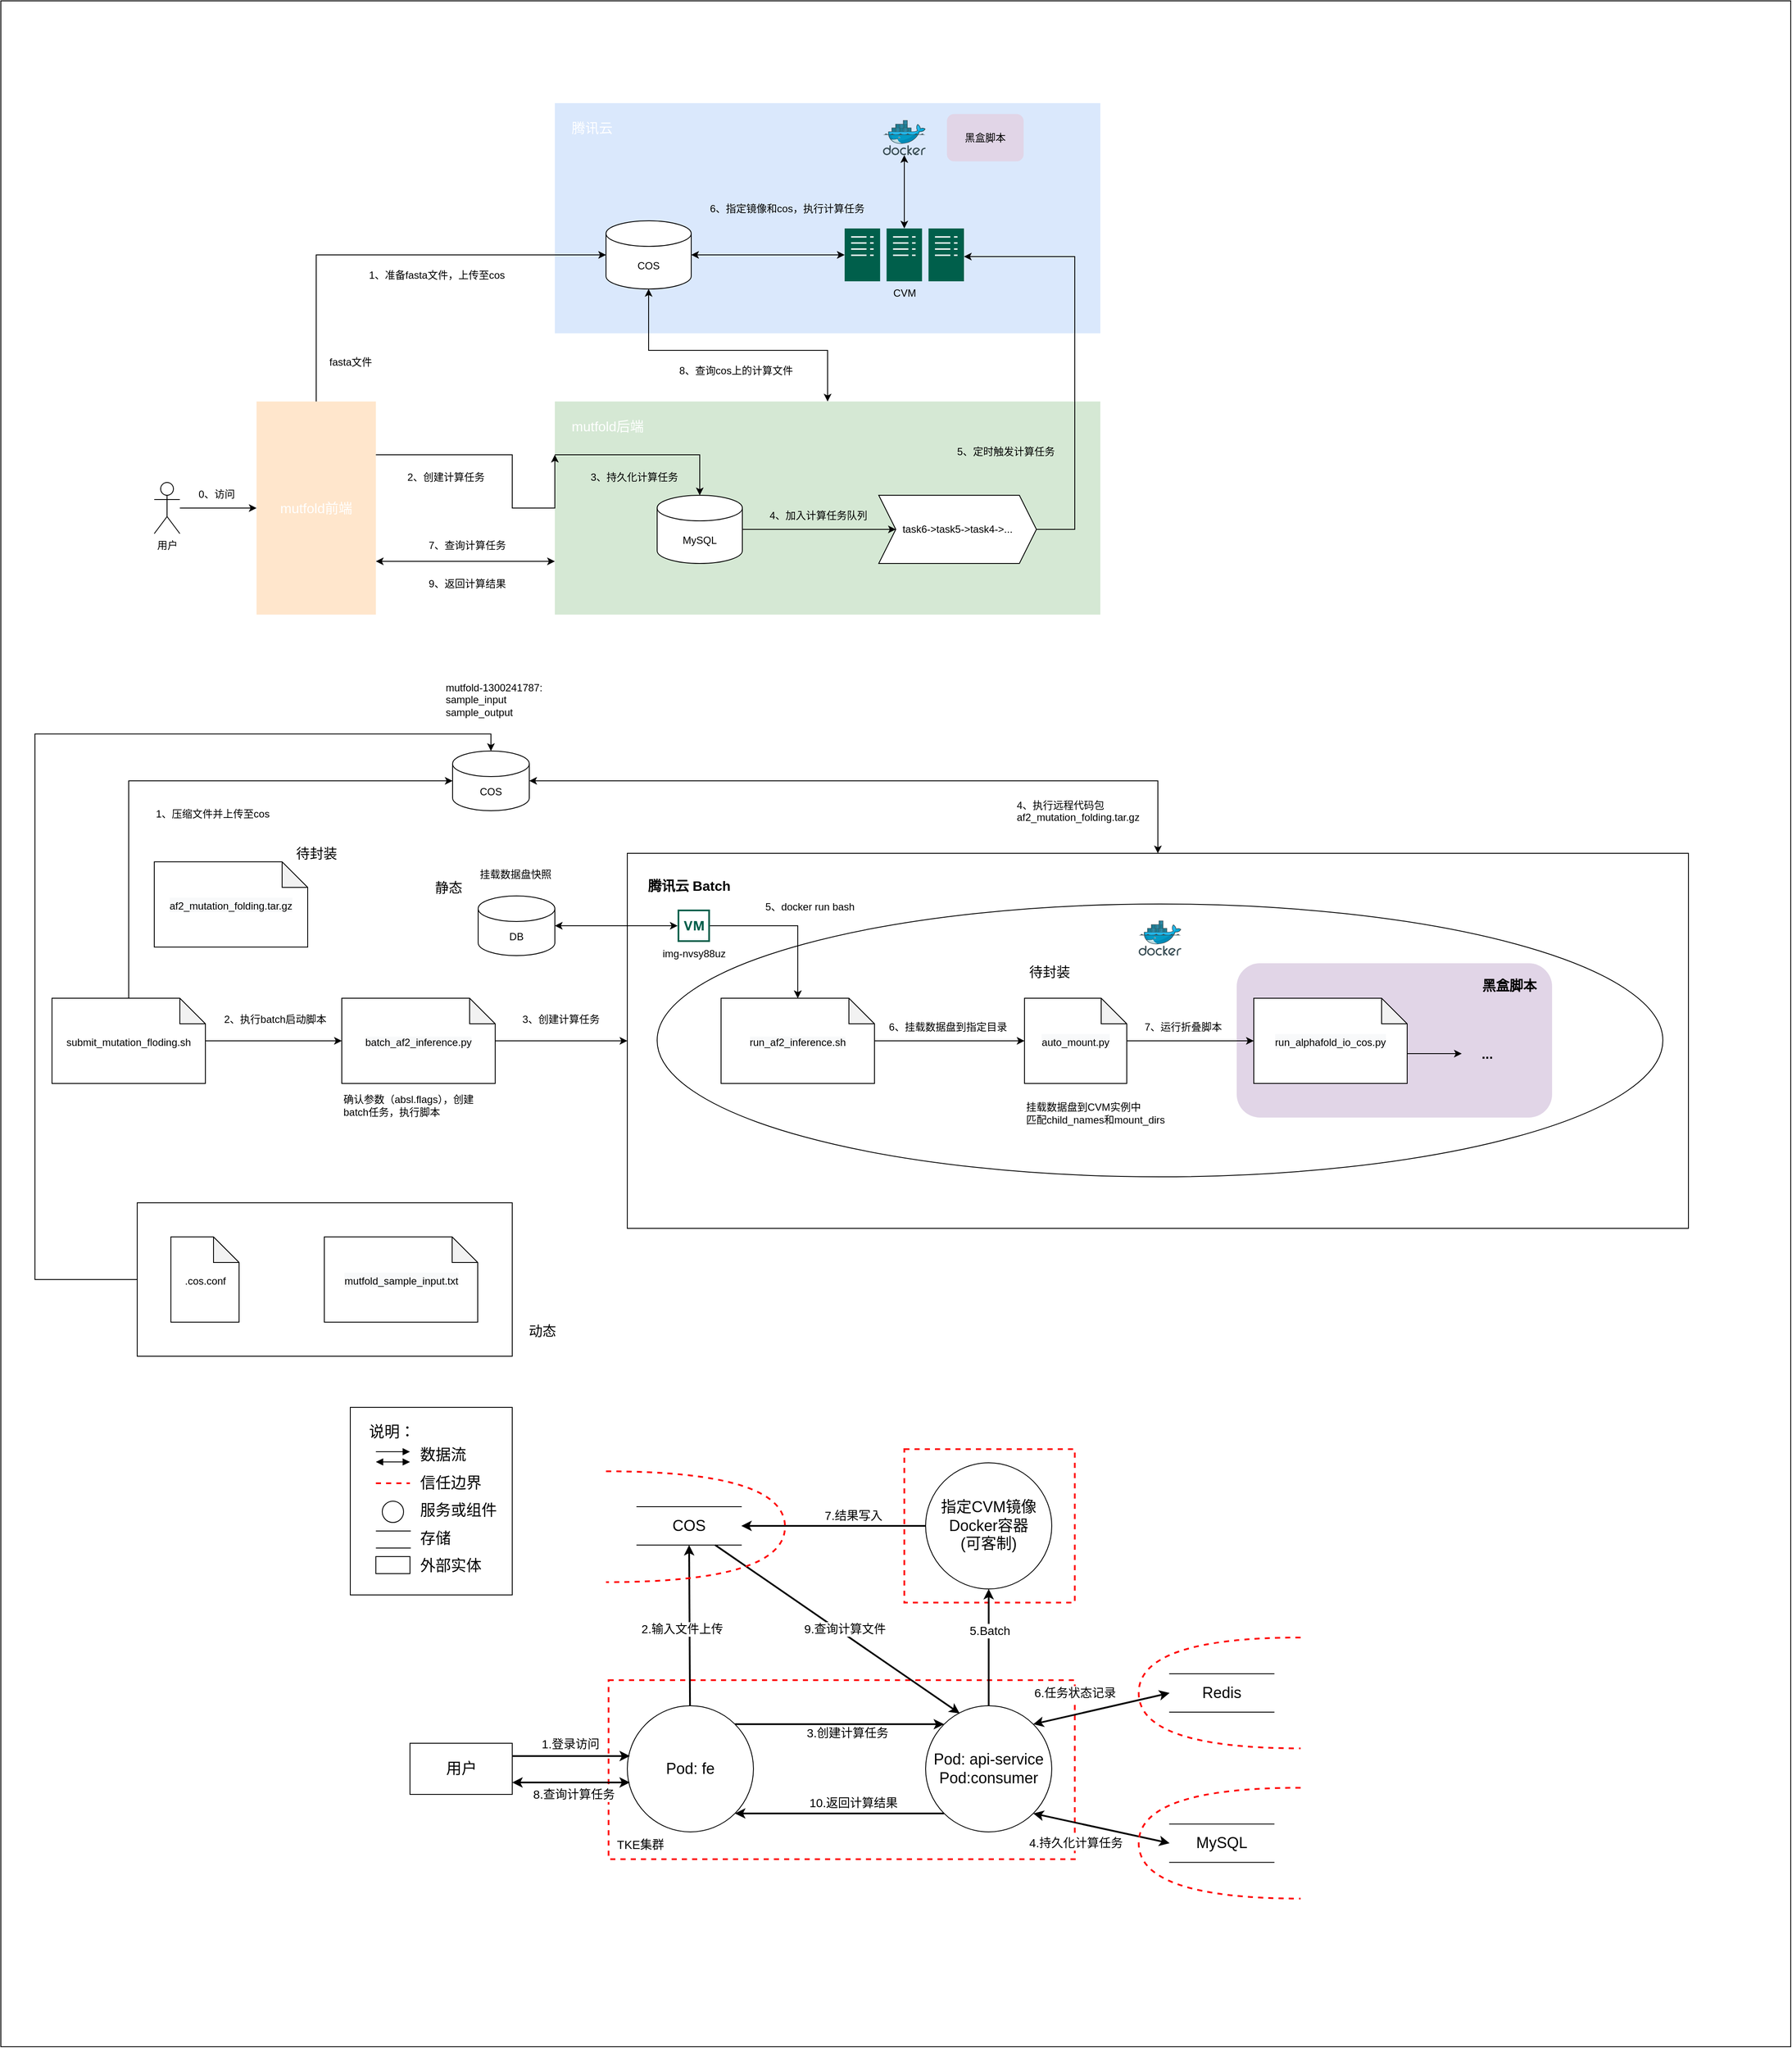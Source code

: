<mxfile version="17.4.3" type="github" pages="4">
  <diagram id="PaMLHSJBzjiJ5cQbQYLu" name="Mutfold架构图">
    <mxGraphModel dx="2062" dy="1122" grid="1" gridSize="10" guides="1" tooltips="1" connect="1" arrows="1" fold="1" page="1" pageScale="1" pageWidth="827" pageHeight="1169" math="0" shadow="0">
      <root>
        <mxCell id="0" />
        <mxCell id="1" parent="0" />
        <mxCell id="-6lMQvuyPs8rFw9tTsgk-92" value="" style="rounded=0;whiteSpace=wrap;html=1;fontSize=16;fontColor=#000000;" parent="1" vertex="1">
          <mxGeometry x="40" y="40" width="2100" height="2400" as="geometry" />
        </mxCell>
        <mxCell id="mUMxc59a0KtbN0aIRs64-48" value="" style="rounded=0;whiteSpace=wrap;html=1;fontSize=18;strokeColor=#FF0000;strokeWidth=2;dashed=1;perimeterSpacing=1;gradientColor=none;" parent="1" vertex="1">
          <mxGeometry x="753" y="2010" width="547" height="210" as="geometry" />
        </mxCell>
        <mxCell id="mUMxc59a0KtbN0aIRs64-26" value="" style="rounded=0;whiteSpace=wrap;html=1;fontSize=18;strokeColor=#FF0000;strokeWidth=2;dashed=1;perimeterSpacing=1;gradientColor=none;" parent="1" vertex="1">
          <mxGeometry x="1100" y="1739" width="200" height="180" as="geometry" />
        </mxCell>
        <mxCell id="-6lMQvuyPs8rFw9tTsgk-93" style="edgeStyle=orthogonalEdgeStyle;rounded=0;orthogonalLoop=1;jettySize=auto;html=1;exitX=0;exitY=0.5;exitDx=0;exitDy=0;entryX=0.5;entryY=0;entryDx=0;entryDy=0;entryPerimeter=0;fontSize=16;fontColor=#000000;startArrow=none;startFill=0;endArrow=classic;endFill=1;" parent="1" source="-6lMQvuyPs8rFw9tTsgk-82" target="-6lMQvuyPs8rFw9tTsgk-31" edge="1">
          <mxGeometry relative="1" as="geometry">
            <Array as="points">
              <mxPoint x="80" y="1540" />
              <mxPoint x="80" y="900" />
              <mxPoint x="615" y="900" />
            </Array>
          </mxGeometry>
        </mxCell>
        <mxCell id="-6lMQvuyPs8rFw9tTsgk-82" value="" style="rounded=0;whiteSpace=wrap;html=1;fontSize=16;fontColor=#000000;" parent="1" vertex="1">
          <mxGeometry x="200" y="1450" width="440" height="180" as="geometry" />
        </mxCell>
        <mxCell id="-6lMQvuyPs8rFw9tTsgk-43" value="&lt;font style=&quot;font-size: 16px&quot;&gt;&lt;b&gt;&amp;nbsp; &amp;nbsp;&lt;font style=&quot;font-size: 16px&quot;&gt; &amp;nbsp;腾讯云 Batch&lt;/font&gt;&lt;br&gt;&lt;br&gt;&lt;br&gt;&lt;br&gt;&lt;br&gt;&lt;br&gt;&lt;br&gt;&lt;br&gt;&lt;br&gt;&lt;br&gt;&lt;br&gt;&lt;br&gt;&lt;br&gt;&lt;br&gt;&lt;br&gt;&lt;br&gt;&lt;br&gt;&lt;br&gt;&lt;br&gt;&lt;br&gt;&lt;/b&gt;&lt;/font&gt;" style="rounded=0;whiteSpace=wrap;html=1;fontSize=12;fontColor=#000000;align=left;" parent="1" vertex="1">
          <mxGeometry x="775" y="1040" width="1245" height="440" as="geometry" />
        </mxCell>
        <mxCell id="-6lMQvuyPs8rFw9tTsgk-79" value="" style="ellipse;whiteSpace=wrap;html=1;fontSize=16;fontColor=#000000;" parent="1" vertex="1">
          <mxGeometry x="810" y="1099.5" width="1180" height="320" as="geometry" />
        </mxCell>
        <mxCell id="-6lMQvuyPs8rFw9tTsgk-72" value="" style="rounded=1;whiteSpace=wrap;html=1;fontSize=12;fillColor=#e1d5e7;strokeColor=none;" parent="1" vertex="1">
          <mxGeometry x="1490" y="1169" width="370" height="181" as="geometry" />
        </mxCell>
        <mxCell id="BWl7ARk_XlkrGarGOwxK-12" value="&lt;font style=&quot;font-size: 16px&quot;&gt;&lt;font color=&quot;#ffffff&quot;&gt;&lt;font style=&quot;font-size: 16px&quot;&gt;&amp;nbsp; &amp;nbsp; mutfold后端&lt;br&gt;&lt;br&gt;&lt;br&gt;&lt;/font&gt;&lt;br&gt;&lt;br&gt;&lt;br&gt;&lt;br&gt;&lt;br&gt;&lt;br&gt;&lt;br&gt;&lt;/font&gt;&lt;br&gt;&lt;/font&gt;" style="rounded=0;whiteSpace=wrap;html=1;fillColor=#d5e8d4;strokeColor=none;align=left;" parent="1" vertex="1">
          <mxGeometry x="690" y="510" width="640" height="250" as="geometry" />
        </mxCell>
        <mxCell id="-6lMQvuyPs8rFw9tTsgk-23" value="&lt;div style=&quot;font-size: 16px&quot;&gt;&lt;font style=&quot;font-size: 16px&quot; color=&quot;#ffffff&quot;&gt;&amp;nbsp; &amp;nbsp; 腾讯云&lt;/font&gt;&lt;/div&gt;&lt;div style=&quot;font-size: 16px&quot;&gt;&lt;font style=&quot;font-size: 16px&quot; color=&quot;#ffffff&quot;&gt;&lt;br&gt;&lt;/font&gt;&lt;/div&gt;&lt;font style=&quot;font-size: 16px&quot;&gt;&lt;font color=&quot;#ffffff&quot;&gt;&lt;br&gt;&lt;br&gt;&lt;br&gt;&lt;br&gt;&lt;br&gt;&lt;br&gt;&lt;br&gt;&lt;br&gt;&lt;br&gt;&lt;/font&gt;&lt;br&gt;&lt;/font&gt;" style="rounded=0;whiteSpace=wrap;html=1;align=left;fillColor=#dae8fc;strokeColor=none;" parent="1" vertex="1">
          <mxGeometry x="690" y="160" width="640" height="270" as="geometry" />
        </mxCell>
        <mxCell id="BWl7ARk_XlkrGarGOwxK-1" value="1、准备fasta文件，上传至cos" style="text;whiteSpace=wrap;html=1;" parent="1" vertex="1">
          <mxGeometry x="470" y="348" width="180" height="30" as="geometry" />
        </mxCell>
        <mxCell id="BWl7ARk_XlkrGarGOwxK-2" value="2、创建计算任务" style="text;whiteSpace=wrap;html=1;" parent="1" vertex="1">
          <mxGeometry x="515" y="585" width="100" height="30" as="geometry" />
        </mxCell>
        <mxCell id="BWl7ARk_XlkrGarGOwxK-4" value="fasta文件" style="shape=image;html=1;verticalAlign=top;verticalLabelPosition=bottom;labelBackgroundColor=#ffffff;imageAspect=0;aspect=fixed;image=https://cdn2.iconfinder.com/data/icons/essential-web-1-1/50/files-pages-print-copy-papers-128.png" parent="1" vertex="1">
          <mxGeometry x="430" y="410" width="40" height="40" as="geometry" />
        </mxCell>
        <mxCell id="BWl7ARk_XlkrGarGOwxK-5" value="COS" style="shape=cylinder3;whiteSpace=wrap;html=1;boundedLbl=1;backgroundOutline=1;size=15;" parent="1" vertex="1">
          <mxGeometry x="750" y="298" width="100" height="80" as="geometry" />
        </mxCell>
        <mxCell id="BWl7ARk_XlkrGarGOwxK-16" style="edgeStyle=orthogonalEdgeStyle;rounded=0;orthogonalLoop=1;jettySize=auto;html=1;exitX=1;exitY=0.25;exitDx=0;exitDy=0;entryX=0;entryY=0.25;entryDx=0;entryDy=0;" parent="1" source="BWl7ARk_XlkrGarGOwxK-6" target="BWl7ARk_XlkrGarGOwxK-12" edge="1">
          <mxGeometry relative="1" as="geometry">
            <Array as="points">
              <mxPoint x="640" y="573" />
              <mxPoint x="640" y="635" />
            </Array>
          </mxGeometry>
        </mxCell>
        <mxCell id="-6lMQvuyPs8rFw9tTsgk-14" style="edgeStyle=orthogonalEdgeStyle;rounded=0;orthogonalLoop=1;jettySize=auto;html=1;exitX=1;exitY=0.75;exitDx=0;exitDy=0;entryX=0;entryY=0.75;entryDx=0;entryDy=0;startArrow=classic;startFill=1;" parent="1" source="BWl7ARk_XlkrGarGOwxK-6" target="BWl7ARk_XlkrGarGOwxK-12" edge="1">
          <mxGeometry relative="1" as="geometry" />
        </mxCell>
        <mxCell id="-6lMQvuyPs8rFw9tTsgk-27" style="edgeStyle=orthogonalEdgeStyle;rounded=0;orthogonalLoop=1;jettySize=auto;html=1;entryX=0;entryY=0.5;entryDx=0;entryDy=0;entryPerimeter=0;fontSize=16;fontColor=#FFFFFF;startArrow=none;startFill=0;endArrow=classic;endFill=1;" parent="1" source="BWl7ARk_XlkrGarGOwxK-6" target="BWl7ARk_XlkrGarGOwxK-5" edge="1">
          <mxGeometry relative="1" as="geometry">
            <Array as="points">
              <mxPoint x="410" y="338" />
            </Array>
          </mxGeometry>
        </mxCell>
        <mxCell id="BWl7ARk_XlkrGarGOwxK-6" value="&lt;font style=&quot;font-size: 16px&quot; color=&quot;#ffffff&quot;&gt;mutfold前端&lt;/font&gt;" style="rounded=0;whiteSpace=wrap;html=1;fillColor=#ffe6cc;strokeColor=none;" parent="1" vertex="1">
          <mxGeometry x="340" y="510" width="140" height="250" as="geometry" />
        </mxCell>
        <mxCell id="BWl7ARk_XlkrGarGOwxK-9" style="edgeStyle=orthogonalEdgeStyle;rounded=0;orthogonalLoop=1;jettySize=auto;html=1;" parent="1" source="BWl7ARk_XlkrGarGOwxK-8" target="BWl7ARk_XlkrGarGOwxK-6" edge="1">
          <mxGeometry relative="1" as="geometry" />
        </mxCell>
        <mxCell id="BWl7ARk_XlkrGarGOwxK-8" value="用户" style="shape=umlActor;verticalLabelPosition=bottom;verticalAlign=top;html=1;outlineConnect=0;" parent="1" vertex="1">
          <mxGeometry x="220" y="605" width="30" height="60" as="geometry" />
        </mxCell>
        <mxCell id="-6lMQvuyPs8rFw9tTsgk-19" style="edgeStyle=orthogonalEdgeStyle;rounded=0;orthogonalLoop=1;jettySize=auto;html=1;exitX=0.5;exitY=0;exitDx=0;exitDy=0;entryX=0.5;entryY=1;entryDx=0;entryDy=0;entryPerimeter=0;startArrow=classic;startFill=1;" parent="1" source="BWl7ARk_XlkrGarGOwxK-12" target="BWl7ARk_XlkrGarGOwxK-5" edge="1">
          <mxGeometry relative="1" as="geometry">
            <Array as="points">
              <mxPoint x="1010" y="450" />
              <mxPoint x="800" y="450" />
            </Array>
          </mxGeometry>
        </mxCell>
        <mxCell id="-6lMQvuyPs8rFw9tTsgk-11" style="edgeStyle=orthogonalEdgeStyle;rounded=0;orthogonalLoop=1;jettySize=auto;html=1;startArrow=classic;startFill=1;" parent="1" source="BWl7ARk_XlkrGarGOwxK-14" target="BWl7ARk_XlkrGarGOwxK-15" edge="1">
          <mxGeometry relative="1" as="geometry" />
        </mxCell>
        <mxCell id="-6lMQvuyPs8rFw9tTsgk-13" style="edgeStyle=orthogonalEdgeStyle;rounded=0;orthogonalLoop=1;jettySize=auto;html=1;startArrow=classic;startFill=1;" parent="1" source="BWl7ARk_XlkrGarGOwxK-14" target="BWl7ARk_XlkrGarGOwxK-5" edge="1">
          <mxGeometry relative="1" as="geometry" />
        </mxCell>
        <mxCell id="BWl7ARk_XlkrGarGOwxK-14" value="CVM" style="sketch=0;pointerEvents=1;shadow=0;dashed=0;html=1;strokeColor=none;fillColor=#005F4B;labelPosition=center;verticalLabelPosition=bottom;verticalAlign=top;align=center;outlineConnect=0;shape=mxgraph.veeam2.server_cluster;" parent="1" vertex="1">
          <mxGeometry x="1030" y="307" width="140" height="62" as="geometry" />
        </mxCell>
        <mxCell id="BWl7ARk_XlkrGarGOwxK-15" value="" style="sketch=0;aspect=fixed;html=1;points=[];align=center;image;fontSize=12;image=img/lib/mscae/Docker.svg;" parent="1" vertex="1">
          <mxGeometry x="1075" y="180" width="50" height="41" as="geometry" />
        </mxCell>
        <mxCell id="-6lMQvuyPs8rFw9tTsgk-2" value="5、定时触发计算任务" style="text;whiteSpace=wrap;html=1;" parent="1" vertex="1">
          <mxGeometry x="1160" y="555" width="121" height="30" as="geometry" />
        </mxCell>
        <mxCell id="-6lMQvuyPs8rFw9tTsgk-8" style="edgeStyle=orthogonalEdgeStyle;rounded=0;orthogonalLoop=1;jettySize=auto;html=1;" parent="1" source="-6lMQvuyPs8rFw9tTsgk-3" target="-6lMQvuyPs8rFw9tTsgk-7" edge="1">
          <mxGeometry relative="1" as="geometry" />
        </mxCell>
        <mxCell id="-6lMQvuyPs8rFw9tTsgk-3" value="MySQL" style="shape=cylinder3;whiteSpace=wrap;html=1;boundedLbl=1;backgroundOutline=1;size=15;" parent="1" vertex="1">
          <mxGeometry x="810" y="620" width="100" height="80" as="geometry" />
        </mxCell>
        <mxCell id="-6lMQvuyPs8rFw9tTsgk-6" value="3、持久化计算任务" style="text;whiteSpace=wrap;html=1;" parent="1" vertex="1">
          <mxGeometry x="730" y="585" width="120" height="30" as="geometry" />
        </mxCell>
        <mxCell id="-6lMQvuyPs8rFw9tTsgk-10" style="edgeStyle=orthogonalEdgeStyle;rounded=0;orthogonalLoop=1;jettySize=auto;html=1;exitX=1;exitY=0.5;exitDx=0;exitDy=0;" parent="1" source="-6lMQvuyPs8rFw9tTsgk-7" target="BWl7ARk_XlkrGarGOwxK-14" edge="1">
          <mxGeometry relative="1" as="geometry">
            <Array as="points">
              <mxPoint x="1300" y="660" />
              <mxPoint x="1300" y="340" />
            </Array>
          </mxGeometry>
        </mxCell>
        <mxCell id="-6lMQvuyPs8rFw9tTsgk-7" value="task6-&amp;gt;task5-&amp;gt;task4-&amp;gt;..." style="shape=step;perimeter=stepPerimeter;whiteSpace=wrap;html=1;fixedSize=1;" parent="1" vertex="1">
          <mxGeometry x="1070" y="620" width="185" height="80" as="geometry" />
        </mxCell>
        <mxCell id="-6lMQvuyPs8rFw9tTsgk-9" value="4、加入计算任务队列" style="text;whiteSpace=wrap;html=1;" parent="1" vertex="1">
          <mxGeometry x="940" y="630" width="120" height="30" as="geometry" />
        </mxCell>
        <mxCell id="-6lMQvuyPs8rFw9tTsgk-12" value="6、指定镜像和cos，执行计算任务" style="text;whiteSpace=wrap;html=1;" parent="1" vertex="1">
          <mxGeometry x="870" y="270" width="210" height="30" as="geometry" />
        </mxCell>
        <mxCell id="-6lMQvuyPs8rFw9tTsgk-16" value="7、查询计算任务" style="text;whiteSpace=wrap;html=1;" parent="1" vertex="1">
          <mxGeometry x="540" y="665" width="100" height="30" as="geometry" />
        </mxCell>
        <mxCell id="-6lMQvuyPs8rFw9tTsgk-17" value="9、返回计算结果" style="text;whiteSpace=wrap;html=1;" parent="1" vertex="1">
          <mxGeometry x="540" y="710" width="100" height="30" as="geometry" />
        </mxCell>
        <mxCell id="-6lMQvuyPs8rFw9tTsgk-20" value="8、查询cos上的计算文件" style="text;whiteSpace=wrap;html=1;" parent="1" vertex="1">
          <mxGeometry x="834" y="460" width="150" height="30" as="geometry" />
        </mxCell>
        <mxCell id="-6lMQvuyPs8rFw9tTsgk-26" value="0、访问" style="text;whiteSpace=wrap;html=1;" parent="1" vertex="1">
          <mxGeometry x="270" y="605" width="60" height="30" as="geometry" />
        </mxCell>
        <mxCell id="-6lMQvuyPs8rFw9tTsgk-29" value="&lt;font color=&quot;#000000&quot;&gt;&lt;font style=&quot;font-size: 12px&quot;&gt;.cos.conf&lt;/font&gt;&lt;br&gt;&lt;/font&gt;" style="shape=note;whiteSpace=wrap;html=1;backgroundOutline=1;darkOpacity=0.05;fontSize=16;fontColor=#FFFFFF;" parent="1" vertex="1">
          <mxGeometry x="239.5" y="1490" width="80" height="100" as="geometry" />
        </mxCell>
        <mxCell id="-6lMQvuyPs8rFw9tTsgk-39" style="edgeStyle=orthogonalEdgeStyle;rounded=0;orthogonalLoop=1;jettySize=auto;html=1;entryX=0;entryY=0.5;entryDx=0;entryDy=0;entryPerimeter=0;fontSize=12;fontColor=#000000;startArrow=none;startFill=0;endArrow=classic;endFill=1;" parent="1" source="-6lMQvuyPs8rFw9tTsgk-30" target="-6lMQvuyPs8rFw9tTsgk-38" edge="1">
          <mxGeometry relative="1" as="geometry" />
        </mxCell>
        <mxCell id="-6lMQvuyPs8rFw9tTsgk-40" style="edgeStyle=orthogonalEdgeStyle;rounded=0;orthogonalLoop=1;jettySize=auto;html=1;entryX=0;entryY=0.5;entryDx=0;entryDy=0;entryPerimeter=0;fontSize=12;fontColor=#000000;startArrow=none;startFill=0;endArrow=classic;endFill=1;exitX=0.5;exitY=0;exitDx=0;exitDy=0;exitPerimeter=0;" parent="1" source="-6lMQvuyPs8rFw9tTsgk-30" target="-6lMQvuyPs8rFw9tTsgk-31" edge="1">
          <mxGeometry relative="1" as="geometry">
            <Array as="points">
              <mxPoint x="190" y="955" />
            </Array>
          </mxGeometry>
        </mxCell>
        <mxCell id="-6lMQvuyPs8rFw9tTsgk-30" value="&lt;font color=&quot;#000000&quot;&gt;&lt;font style=&quot;font-size: 12px&quot;&gt;submit_mutation_floding.sh&lt;/font&gt;&lt;br&gt;&lt;/font&gt;" style="shape=note;whiteSpace=wrap;html=1;backgroundOutline=1;darkOpacity=0.05;fontSize=16;fontColor=#FFFFFF;" parent="1" vertex="1">
          <mxGeometry x="100" y="1210" width="180" height="100" as="geometry" />
        </mxCell>
        <mxCell id="-6lMQvuyPs8rFw9tTsgk-55" style="edgeStyle=orthogonalEdgeStyle;rounded=0;orthogonalLoop=1;jettySize=auto;html=1;fontSize=12;fontColor=#000000;startArrow=classic;startFill=1;endArrow=classic;endFill=1;" parent="1" source="-6lMQvuyPs8rFw9tTsgk-31" target="-6lMQvuyPs8rFw9tTsgk-43" edge="1">
          <mxGeometry relative="1" as="geometry" />
        </mxCell>
        <mxCell id="-6lMQvuyPs8rFw9tTsgk-31" value="COS" style="shape=cylinder3;whiteSpace=wrap;html=1;boundedLbl=1;backgroundOutline=1;size=15;fontSize=12;fontColor=#000000;" parent="1" vertex="1">
          <mxGeometry x="570" y="920" width="90" height="70" as="geometry" />
        </mxCell>
        <mxCell id="-6lMQvuyPs8rFw9tTsgk-34" value="mutfold-1300241787:&lt;br&gt;sample_input&lt;br&gt;sample_output" style="text;html=1;strokeColor=none;fillColor=none;align=left;verticalAlign=middle;whiteSpace=wrap;rounded=0;fontSize=12;fontColor=#000000;" parent="1" vertex="1">
          <mxGeometry x="560" y="830" width="130" height="60" as="geometry" />
        </mxCell>
        <mxCell id="-6lMQvuyPs8rFw9tTsgk-36" value="&lt;span style=&quot;text-align: center ; text-indent: 0px ; background-color: rgb(248 , 249 , 250) ; display: inline ; float: none&quot;&gt;&lt;font color=&quot;#000000&quot; face=&quot;helvetica&quot;&gt;&lt;span style=&quot;font-size: 12px&quot;&gt;af2_mutation_folding.tar.gz&lt;/span&gt;&lt;/font&gt;&lt;br&gt;&lt;/span&gt;" style="shape=note;whiteSpace=wrap;html=1;backgroundOutline=1;darkOpacity=0.05;fontSize=16;fontColor=#FFFFFF;" parent="1" vertex="1">
          <mxGeometry x="220" y="1050" width="180" height="100" as="geometry" />
        </mxCell>
        <mxCell id="-6lMQvuyPs8rFw9tTsgk-45" style="edgeStyle=orthogonalEdgeStyle;rounded=0;orthogonalLoop=1;jettySize=auto;html=1;entryX=0;entryY=0.5;entryDx=0;entryDy=0;fontSize=12;fontColor=#000000;startArrow=none;startFill=0;endArrow=classic;endFill=1;" parent="1" source="-6lMQvuyPs8rFw9tTsgk-38" target="-6lMQvuyPs8rFw9tTsgk-43" edge="1">
          <mxGeometry relative="1" as="geometry" />
        </mxCell>
        <mxCell id="-6lMQvuyPs8rFw9tTsgk-38" value="&lt;span style=&quot;color: rgb(0 , 0 , 0) ; font-family: &amp;#34;helvetica&amp;#34; ; font-size: 12px ; font-style: normal ; font-weight: 400 ; letter-spacing: normal ; text-align: center ; text-indent: 0px ; text-transform: none ; word-spacing: 0px ; background-color: rgb(248 , 249 , 250) ; display: inline ; float: none&quot;&gt;batch_af2_inference.py&lt;/span&gt;" style="shape=note;whiteSpace=wrap;html=1;backgroundOutline=1;darkOpacity=0.05;fontSize=16;fontColor=#FFFFFF;" parent="1" vertex="1">
          <mxGeometry x="440" y="1210" width="180" height="100" as="geometry" />
        </mxCell>
        <mxCell id="-6lMQvuyPs8rFw9tTsgk-66" style="edgeStyle=orthogonalEdgeStyle;rounded=0;orthogonalLoop=1;jettySize=auto;html=1;entryX=0;entryY=0.5;entryDx=0;entryDy=0;entryPerimeter=0;fontSize=12;fontColor=#000000;startArrow=none;startFill=0;endArrow=classic;endFill=1;" parent="1" source="-6lMQvuyPs8rFw9tTsgk-41" target="-6lMQvuyPs8rFw9tTsgk-65" edge="1">
          <mxGeometry relative="1" as="geometry" />
        </mxCell>
        <mxCell id="-6lMQvuyPs8rFw9tTsgk-41" value="&lt;span style=&quot;color: rgb(0 , 0 , 0) ; font-family: &amp;#34;helvetica&amp;#34; ; font-size: 12px ; font-style: normal ; font-weight: 400 ; letter-spacing: normal ; text-align: center ; text-indent: 0px ; text-transform: none ; word-spacing: 0px ; background-color: rgb(248 , 249 , 250) ; display: inline ; float: none&quot;&gt;run_af2_inference.sh&lt;/span&gt;" style="shape=note;whiteSpace=wrap;html=1;backgroundOutline=1;darkOpacity=0.05;fontSize=16;fontColor=#FFFFFF;" parent="1" vertex="1">
          <mxGeometry x="885" y="1210" width="180" height="100" as="geometry" />
        </mxCell>
        <mxCell id="-6lMQvuyPs8rFw9tTsgk-42" value="确认参数（absl.flags），创建batch任务，执行脚本" style="text;html=1;strokeColor=none;fillColor=none;align=left;verticalAlign=middle;whiteSpace=wrap;rounded=0;fontSize=12;fontColor=#000000;" parent="1" vertex="1">
          <mxGeometry x="440" y="1321" width="180" height="30" as="geometry" />
        </mxCell>
        <mxCell id="-6lMQvuyPs8rFw9tTsgk-46" style="edgeStyle=orthogonalEdgeStyle;rounded=0;orthogonalLoop=1;jettySize=auto;html=1;entryX=0.5;entryY=0;entryDx=0;entryDy=0;entryPerimeter=0;fontSize=12;fontColor=#000000;startArrow=none;startFill=0;endArrow=classic;endFill=1;" parent="1" source="-6lMQvuyPs8rFw9tTsgk-44" target="-6lMQvuyPs8rFw9tTsgk-41" edge="1">
          <mxGeometry relative="1" as="geometry" />
        </mxCell>
        <mxCell id="-6lMQvuyPs8rFw9tTsgk-87" value="" style="edgeStyle=orthogonalEdgeStyle;rounded=0;orthogonalLoop=1;jettySize=auto;html=1;fontSize=16;fontColor=#000000;startArrow=none;startFill=0;endArrow=classic;endFill=1;" parent="1" source="-6lMQvuyPs8rFw9tTsgk-44" target="-6lMQvuyPs8rFw9tTsgk-41" edge="1">
          <mxGeometry relative="1" as="geometry" />
        </mxCell>
        <mxCell id="-6lMQvuyPs8rFw9tTsgk-44" value="img-nvsy88uz" style="sketch=0;pointerEvents=1;shadow=0;dashed=0;html=1;strokeColor=none;fillColor=#005F4B;labelPosition=center;verticalLabelPosition=bottom;verticalAlign=top;align=center;outlineConnect=0;shape=mxgraph.veeam2.vm_snapshot;" parent="1" vertex="1">
          <mxGeometry x="834" y="1106" width="38" height="38" as="geometry" />
        </mxCell>
        <mxCell id="-6lMQvuyPs8rFw9tTsgk-47" value="&lt;span style=&quot;text-align: center ; text-indent: 0px ; background-color: rgb(248 , 249 , 250) ; display: inline ; float: none&quot;&gt;&lt;font color=&quot;#000000&quot; face=&quot;helvetica&quot;&gt;&lt;span style=&quot;font-size: 12px&quot;&gt;mutfold_sample_input.txt&lt;/span&gt;&lt;/font&gt;&lt;br&gt;&lt;/span&gt;" style="shape=note;whiteSpace=wrap;html=1;backgroundOutline=1;darkOpacity=0.05;fontSize=16;fontColor=#FFFFFF;" parent="1" vertex="1">
          <mxGeometry x="419.5" y="1490" width="180" height="100" as="geometry" />
        </mxCell>
        <mxCell id="-6lMQvuyPs8rFw9tTsgk-48" value="" style="sketch=0;aspect=fixed;html=1;points=[];align=center;image;fontSize=12;image=img/lib/mscae/Docker.svg;fontColor=#000000;" parent="1" vertex="1">
          <mxGeometry x="1375" y="1119" width="50" height="41" as="geometry" />
        </mxCell>
        <mxCell id="-6lMQvuyPs8rFw9tTsgk-49" value="1、压缩文件并上传至cos" style="text;whiteSpace=wrap;html=1;" parent="1" vertex="1">
          <mxGeometry x="220" y="980" width="150" height="30" as="geometry" />
        </mxCell>
        <mxCell id="-6lMQvuyPs8rFw9tTsgk-50" value="2、执行batch启动脚本" style="text;whiteSpace=wrap;html=1;" parent="1" vertex="1">
          <mxGeometry x="300" y="1221" width="150" height="30" as="geometry" />
        </mxCell>
        <mxCell id="-6lMQvuyPs8rFw9tTsgk-51" value="3、创建计算任务" style="text;whiteSpace=wrap;html=1;" parent="1" vertex="1">
          <mxGeometry x="650" y="1221" width="150" height="30" as="geometry" />
        </mxCell>
        <mxCell id="-6lMQvuyPs8rFw9tTsgk-52" value="5、docker run bash" style="text;whiteSpace=wrap;html=1;" parent="1" vertex="1">
          <mxGeometry x="935" y="1089" width="150" height="30" as="geometry" />
        </mxCell>
        <mxCell id="-6lMQvuyPs8rFw9tTsgk-54" value="4、执行远程代码包&lt;br&gt;&lt;span style=&quot;font-family: &amp;#34;helvetica&amp;#34; ; text-align: center&quot;&gt;af2_mutation_folding.tar.gz&lt;/span&gt;" style="text;whiteSpace=wrap;html=1;" parent="1" vertex="1">
          <mxGeometry x="1230" y="970" width="150" height="30" as="geometry" />
        </mxCell>
        <mxCell id="-6lMQvuyPs8rFw9tTsgk-62" style="edgeStyle=orthogonalEdgeStyle;rounded=0;orthogonalLoop=1;jettySize=auto;html=1;fontSize=12;fontColor=#000000;startArrow=classic;startFill=1;endArrow=classic;endFill=1;" parent="1" source="-6lMQvuyPs8rFw9tTsgk-58" target="-6lMQvuyPs8rFw9tTsgk-44" edge="1">
          <mxGeometry relative="1" as="geometry" />
        </mxCell>
        <mxCell id="-6lMQvuyPs8rFw9tTsgk-58" value="DB" style="shape=cylinder3;whiteSpace=wrap;html=1;boundedLbl=1;backgroundOutline=1;size=15;fontSize=12;fontColor=#000000;" parent="1" vertex="1">
          <mxGeometry x="600" y="1090" width="90" height="70" as="geometry" />
        </mxCell>
        <mxCell id="-6lMQvuyPs8rFw9tTsgk-63" value="挂载数据盘快照" style="text;html=1;strokeColor=none;fillColor=none;align=left;verticalAlign=middle;whiteSpace=wrap;rounded=0;fontSize=12;fontColor=#000000;" parent="1" vertex="1">
          <mxGeometry x="600" y="1050" width="140" height="30" as="geometry" />
        </mxCell>
        <mxCell id="-6lMQvuyPs8rFw9tTsgk-68" style="edgeStyle=orthogonalEdgeStyle;rounded=0;orthogonalLoop=1;jettySize=auto;html=1;fontSize=12;fontColor=#000000;startArrow=none;startFill=0;endArrow=classic;endFill=1;" parent="1" source="-6lMQvuyPs8rFw9tTsgk-65" target="-6lMQvuyPs8rFw9tTsgk-67" edge="1">
          <mxGeometry relative="1" as="geometry" />
        </mxCell>
        <mxCell id="-6lMQvuyPs8rFw9tTsgk-65" value="&lt;span style=&quot;text-align: center ; text-indent: 0px ; background-color: rgb(248 , 249 , 250) ; display: inline ; float: none&quot;&gt;&lt;font color=&quot;#000000&quot; face=&quot;helvetica&quot;&gt;&lt;span style=&quot;font-size: 12px&quot;&gt;auto_mount.py&lt;/span&gt;&lt;/font&gt;&lt;br&gt;&lt;/span&gt;" style="shape=note;whiteSpace=wrap;html=1;backgroundOutline=1;darkOpacity=0.05;fontSize=16;fontColor=#FFFFFF;" parent="1" vertex="1">
          <mxGeometry x="1241" y="1210" width="120" height="100" as="geometry" />
        </mxCell>
        <mxCell id="-6lMQvuyPs8rFw9tTsgk-74" style="edgeStyle=orthogonalEdgeStyle;rounded=0;orthogonalLoop=1;jettySize=auto;html=1;exitX=0;exitY=0;exitDx=180;exitDy=65;exitPerimeter=0;entryX=0;entryY=0.5;entryDx=0;entryDy=0;fontSize=12;fontColor=#000000;startArrow=none;startFill=0;endArrow=classic;endFill=1;" parent="1" source="-6lMQvuyPs8rFw9tTsgk-67" target="-6lMQvuyPs8rFw9tTsgk-73" edge="1">
          <mxGeometry relative="1" as="geometry" />
        </mxCell>
        <mxCell id="-6lMQvuyPs8rFw9tTsgk-67" value="&lt;span style=&quot;text-align: center ; text-indent: 0px ; background-color: rgb(248 , 249 , 250) ; display: inline ; float: none&quot;&gt;&lt;font color=&quot;#000000&quot; face=&quot;helvetica&quot;&gt;&lt;span style=&quot;font-size: 12px&quot;&gt;run_alphafold_io_cos.py&lt;/span&gt;&lt;/font&gt;&lt;br&gt;&lt;/span&gt;" style="shape=note;whiteSpace=wrap;html=1;backgroundOutline=1;darkOpacity=0.05;fontSize=16;fontColor=#FFFFFF;" parent="1" vertex="1">
          <mxGeometry x="1510" y="1210" width="180" height="100" as="geometry" />
        </mxCell>
        <mxCell id="-6lMQvuyPs8rFw9tTsgk-70" value="挂载数据盘到CVM实例中&lt;br&gt;匹配child_names和mount_dirs" style="text;html=1;strokeColor=none;fillColor=none;align=left;verticalAlign=middle;whiteSpace=wrap;rounded=0;fontSize=12;fontColor=#000000;" parent="1" vertex="1">
          <mxGeometry x="1241" y="1330" width="170" height="30" as="geometry" />
        </mxCell>
        <mxCell id="-6lMQvuyPs8rFw9tTsgk-73" value="&lt;font style=&quot;font-size: 16px&quot;&gt;&lt;b&gt;...&lt;/b&gt;&lt;/font&gt;" style="text;html=1;strokeColor=none;fillColor=none;align=center;verticalAlign=middle;whiteSpace=wrap;rounded=0;fontSize=12;fontColor=#000000;" parent="1" vertex="1">
          <mxGeometry x="1754" y="1260" width="60" height="30" as="geometry" />
        </mxCell>
        <mxCell id="-6lMQvuyPs8rFw9tTsgk-75" value="&lt;span style=&quot;font-size: 16px&quot;&gt;&lt;b&gt;黑盒脚本&lt;/b&gt;&lt;/span&gt;" style="text;html=1;strokeColor=none;fillColor=none;align=center;verticalAlign=middle;whiteSpace=wrap;rounded=0;fontSize=12;fontColor=#000000;" parent="1" vertex="1">
          <mxGeometry x="1770" y="1180" width="80" height="30" as="geometry" />
        </mxCell>
        <mxCell id="-6lMQvuyPs8rFw9tTsgk-76" value="6、挂载数据盘到指定目录" style="text;whiteSpace=wrap;html=1;" parent="1" vertex="1">
          <mxGeometry x="1080" y="1230" width="150" height="30" as="geometry" />
        </mxCell>
        <mxCell id="-6lMQvuyPs8rFw9tTsgk-80" value="7、运行折叠脚本" style="text;whiteSpace=wrap;html=1;" parent="1" vertex="1">
          <mxGeometry x="1380" y="1230" width="110" height="30" as="geometry" />
        </mxCell>
        <mxCell id="-6lMQvuyPs8rFw9tTsgk-81" style="edgeStyle=orthogonalEdgeStyle;rounded=0;orthogonalLoop=1;jettySize=auto;html=1;exitX=0;exitY=0.25;exitDx=0;exitDy=0;entryX=0.5;entryY=0;entryDx=0;entryDy=0;entryPerimeter=0;fontSize=16;fontColor=#000000;startArrow=none;startFill=0;endArrow=classic;endFill=1;" parent="1" source="BWl7ARk_XlkrGarGOwxK-12" target="-6lMQvuyPs8rFw9tTsgk-3" edge="1">
          <mxGeometry relative="1" as="geometry">
            <Array as="points">
              <mxPoint x="860" y="573" />
            </Array>
          </mxGeometry>
        </mxCell>
        <mxCell id="-6lMQvuyPs8rFw9tTsgk-85" value="黑盒脚本" style="rounded=1;whiteSpace=wrap;html=1;fontSize=12;fillColor=#e1d5e7;strokeColor=none;" parent="1" vertex="1">
          <mxGeometry x="1150" y="172.75" width="90" height="55.5" as="geometry" />
        </mxCell>
        <mxCell id="-6lMQvuyPs8rFw9tTsgk-88" value="动态" style="text;html=1;align=center;verticalAlign=middle;resizable=0;points=[];autosize=1;strokeColor=none;fillColor=none;fontSize=16;fontColor=#000000;" parent="1" vertex="1">
          <mxGeometry x="650" y="1590" width="50" height="20" as="geometry" />
        </mxCell>
        <mxCell id="-6lMQvuyPs8rFw9tTsgk-89" value="静态" style="text;html=1;align=center;verticalAlign=middle;resizable=0;points=[];autosize=1;strokeColor=none;fillColor=none;fontSize=16;fontColor=#000000;" parent="1" vertex="1">
          <mxGeometry x="540" y="1070" width="50" height="20" as="geometry" />
        </mxCell>
        <mxCell id="-6lMQvuyPs8rFw9tTsgk-90" value="待封装" style="text;html=1;align=center;verticalAlign=middle;resizable=0;points=[];autosize=1;strokeColor=none;fillColor=none;fontSize=16;fontColor=#000000;" parent="1" vertex="1">
          <mxGeometry x="380" y="1030" width="60" height="20" as="geometry" />
        </mxCell>
        <mxCell id="-6lMQvuyPs8rFw9tTsgk-91" value="待封装" style="text;html=1;align=center;verticalAlign=middle;resizable=0;points=[];autosize=1;strokeColor=none;fillColor=none;fontSize=16;fontColor=#000000;" parent="1" vertex="1">
          <mxGeometry x="1240" y="1169" width="60" height="20" as="geometry" />
        </mxCell>
        <mxCell id="mUMxc59a0KtbN0aIRs64-44" style="edgeStyle=none;rounded=0;orthogonalLoop=1;jettySize=auto;html=1;exitX=1;exitY=0.25;exitDx=0;exitDy=0;entryX=0.27;entryY=0.061;entryDx=0;entryDy=0;entryPerimeter=0;fontSize=14;startArrow=none;startFill=0;endArrow=classic;endFill=1;strokeColor=#000000;strokeWidth=2;" parent="1" source="mUMxc59a0KtbN0aIRs64-13" target="mUMxc59a0KtbN0aIRs64-23" edge="1">
          <mxGeometry relative="1" as="geometry" />
        </mxCell>
        <mxCell id="mUMxc59a0KtbN0aIRs64-46" value="9.查询计算文件" style="edgeLabel;html=1;align=center;verticalAlign=middle;resizable=0;points=[];fontSize=14;" parent="mUMxc59a0KtbN0aIRs64-44" vertex="1" connectable="0">
          <mxGeometry x="-0.18" y="5" relative="1" as="geometry">
            <mxPoint x="31" y="21" as="offset" />
          </mxGeometry>
        </mxCell>
        <mxCell id="mUMxc59a0KtbN0aIRs64-13" value="COS" style="shape=partialRectangle;whiteSpace=wrap;html=1;top=0;bottom=0;fillColor=none;fontSize=18;strokeColor=#000000;strokeWidth=1;rotation=90;verticalAlign=middle;horizontal=0;" parent="1" vertex="1">
          <mxGeometry x="825" y="1767.75" width="45" height="122.5" as="geometry" />
        </mxCell>
        <mxCell id="mUMxc59a0KtbN0aIRs64-17" value="MySQL" style="shape=partialRectangle;whiteSpace=wrap;html=1;top=0;bottom=0;fillColor=none;fontSize=18;strokeColor=#000000;strokeWidth=1;rotation=90;verticalAlign=middle;horizontal=0;" parent="1" vertex="1">
          <mxGeometry x="1450" y="2140" width="45" height="122.5" as="geometry" />
        </mxCell>
        <mxCell id="mUMxc59a0KtbN0aIRs64-18" value="Redis" style="shape=partialRectangle;whiteSpace=wrap;html=1;top=0;bottom=0;fillColor=none;fontSize=18;strokeColor=#000000;strokeWidth=1;rotation=90;verticalAlign=middle;horizontal=0;" parent="1" vertex="1">
          <mxGeometry x="1450" y="1963.75" width="45" height="122.5" as="geometry" />
        </mxCell>
        <mxCell id="mUMxc59a0KtbN0aIRs64-21" value="" style="group" parent="1" vertex="1" connectable="0">
          <mxGeometry x="520" y="2084" width="120" height="60" as="geometry" />
        </mxCell>
        <mxCell id="mUMxc59a0KtbN0aIRs64-19" value="" style="verticalLabelPosition=bottom;verticalAlign=top;html=1;shape=mxgraph.basic.rect;fillColor2=none;strokeWidth=1;size=20;indent=5;fontSize=18;" parent="mUMxc59a0KtbN0aIRs64-21" vertex="1">
          <mxGeometry width="120" height="60" as="geometry" />
        </mxCell>
        <mxCell id="mUMxc59a0KtbN0aIRs64-20" value="用户" style="text;html=1;align=center;verticalAlign=middle;resizable=0;points=[];autosize=1;strokeColor=none;fillColor=none;fontSize=18;" parent="mUMxc59a0KtbN0aIRs64-21" vertex="1">
          <mxGeometry x="35" y="15" width="50" height="30" as="geometry" />
        </mxCell>
        <mxCell id="mUMxc59a0KtbN0aIRs64-35" style="edgeStyle=none;rounded=0;orthogonalLoop=1;jettySize=auto;html=1;exitX=1;exitY=0;exitDx=0;exitDy=0;entryX=0.5;entryY=1;entryDx=0;entryDy=0;fontSize=14;startArrow=classic;startFill=1;endArrow=classic;endFill=1;strokeColor=#000000;strokeWidth=2;" parent="1" source="mUMxc59a0KtbN0aIRs64-23" target="mUMxc59a0KtbN0aIRs64-18" edge="1">
          <mxGeometry relative="1" as="geometry" />
        </mxCell>
        <mxCell id="mUMxc59a0KtbN0aIRs64-37" value="6.任务状态记录" style="edgeLabel;html=1;align=center;verticalAlign=middle;resizable=0;points=[];fontSize=14;" parent="mUMxc59a0KtbN0aIRs64-35" vertex="1" connectable="0">
          <mxGeometry x="-0.091" relative="1" as="geometry">
            <mxPoint x="-24" y="-20" as="offset" />
          </mxGeometry>
        </mxCell>
        <mxCell id="mUMxc59a0KtbN0aIRs64-36" style="edgeStyle=none;rounded=0;orthogonalLoop=1;jettySize=auto;html=1;exitX=1;exitY=1;exitDx=0;exitDy=0;entryX=0.5;entryY=1;entryDx=0;entryDy=0;fontSize=14;startArrow=classic;startFill=1;endArrow=classic;endFill=1;strokeColor=#000000;strokeWidth=2;" parent="1" source="mUMxc59a0KtbN0aIRs64-23" target="mUMxc59a0KtbN0aIRs64-17" edge="1">
          <mxGeometry relative="1" as="geometry" />
        </mxCell>
        <mxCell id="mUMxc59a0KtbN0aIRs64-38" value="4.持久化计算任务" style="edgeLabel;html=1;align=center;verticalAlign=middle;resizable=0;points=[];fontSize=14;" parent="mUMxc59a0KtbN0aIRs64-36" vertex="1" connectable="0">
          <mxGeometry x="-0.105" y="5" relative="1" as="geometry">
            <mxPoint x="-23" y="24" as="offset" />
          </mxGeometry>
        </mxCell>
        <mxCell id="mUMxc59a0KtbN0aIRs64-45" style="edgeStyle=none;rounded=0;orthogonalLoop=1;jettySize=auto;html=1;fontSize=14;startArrow=none;startFill=0;endArrow=classic;endFill=1;strokeColor=#000000;strokeWidth=2;" parent="1" source="mUMxc59a0KtbN0aIRs64-23" target="mUMxc59a0KtbN0aIRs64-25" edge="1">
          <mxGeometry relative="1" as="geometry" />
        </mxCell>
        <mxCell id="mUMxc59a0KtbN0aIRs64-47" value="5.Batch" style="edgeLabel;html=1;align=center;verticalAlign=middle;resizable=0;points=[];fontSize=14;" parent="mUMxc59a0KtbN0aIRs64-45" vertex="1" connectable="0">
          <mxGeometry x="0.132" y="-3" relative="1" as="geometry">
            <mxPoint x="-2" y="-11" as="offset" />
          </mxGeometry>
        </mxCell>
        <mxCell id="mUMxc59a0KtbN0aIRs64-23" value="Pod: api-service&lt;br&gt;Pod:consumer" style="ellipse;whiteSpace=wrap;html=1;aspect=fixed;fontSize=18;strokeColor=#000000;strokeWidth=1;" parent="1" vertex="1">
          <mxGeometry x="1125" y="2040" width="148" height="148" as="geometry" />
        </mxCell>
        <mxCell id="mUMxc59a0KtbN0aIRs64-39" style="edgeStyle=none;rounded=0;orthogonalLoop=1;jettySize=auto;html=1;exitX=1;exitY=0;exitDx=0;exitDy=0;entryX=0;entryY=0;entryDx=0;entryDy=0;fontSize=14;startArrow=none;startFill=0;endArrow=classic;endFill=1;strokeColor=#000000;strokeWidth=2;" parent="1" source="mUMxc59a0KtbN0aIRs64-24" target="mUMxc59a0KtbN0aIRs64-23" edge="1">
          <mxGeometry relative="1" as="geometry" />
        </mxCell>
        <mxCell id="mUMxc59a0KtbN0aIRs64-41" value="3.创建计算任务" style="edgeLabel;html=1;align=center;verticalAlign=middle;resizable=0;points=[];fontSize=14;" parent="mUMxc59a0KtbN0aIRs64-39" vertex="1" connectable="0">
          <mxGeometry x="0.073" y="-1" relative="1" as="geometry">
            <mxPoint y="9" as="offset" />
          </mxGeometry>
        </mxCell>
        <mxCell id="mUMxc59a0KtbN0aIRs64-40" style="edgeStyle=none;rounded=0;orthogonalLoop=1;jettySize=auto;html=1;exitX=1;exitY=1;exitDx=0;exitDy=0;entryX=0;entryY=1;entryDx=0;entryDy=0;fontSize=14;startArrow=classic;startFill=1;endArrow=none;endFill=0;strokeColor=#000000;strokeWidth=2;" parent="1" source="mUMxc59a0KtbN0aIRs64-24" target="mUMxc59a0KtbN0aIRs64-23" edge="1">
          <mxGeometry relative="1" as="geometry" />
        </mxCell>
        <mxCell id="mUMxc59a0KtbN0aIRs64-42" value="10.返回计算结果" style="edgeLabel;html=1;align=center;verticalAlign=middle;resizable=0;points=[];fontSize=14;" parent="mUMxc59a0KtbN0aIRs64-40" vertex="1" connectable="0">
          <mxGeometry x="0.13" relative="1" as="geometry">
            <mxPoint y="-13" as="offset" />
          </mxGeometry>
        </mxCell>
        <mxCell id="mUMxc59a0KtbN0aIRs64-43" value="2.输入文件上传" style="edgeStyle=none;rounded=0;orthogonalLoop=1;jettySize=auto;html=1;entryX=1;entryY=0.5;entryDx=0;entryDy=0;fontSize=14;startArrow=none;startFill=0;endArrow=classic;endFill=1;strokeColor=#000000;strokeWidth=2;" parent="1" source="mUMxc59a0KtbN0aIRs64-24" target="mUMxc59a0KtbN0aIRs64-13" edge="1">
          <mxGeometry x="-0.041" y="9" relative="1" as="geometry">
            <mxPoint as="offset" />
          </mxGeometry>
        </mxCell>
        <mxCell id="mUMxc59a0KtbN0aIRs64-24" value="Pod: fe" style="ellipse;whiteSpace=wrap;html=1;aspect=fixed;fontSize=18;strokeColor=#000000;strokeWidth=1;" parent="1" vertex="1">
          <mxGeometry x="775" y="2040" width="148" height="148" as="geometry" />
        </mxCell>
        <mxCell id="mUMxc59a0KtbN0aIRs64-28" style="edgeStyle=orthogonalEdgeStyle;curved=1;rounded=0;orthogonalLoop=1;jettySize=auto;html=1;exitX=0;exitY=0.5;exitDx=0;exitDy=0;entryX=0.5;entryY=0;entryDx=0;entryDy=0;fontSize=18;startArrow=none;startFill=0;endArrow=classic;endFill=1;strokeColor=#000000;strokeWidth=2;" parent="1" source="mUMxc59a0KtbN0aIRs64-25" target="mUMxc59a0KtbN0aIRs64-13" edge="1">
          <mxGeometry relative="1" as="geometry" />
        </mxCell>
        <mxCell id="mUMxc59a0KtbN0aIRs64-34" value="7.结果写入" style="edgeLabel;html=1;align=center;verticalAlign=middle;resizable=0;points=[];fontSize=14;" parent="mUMxc59a0KtbN0aIRs64-28" vertex="1" connectable="0">
          <mxGeometry x="-0.304" y="2" relative="1" as="geometry">
            <mxPoint x="-10" y="-14" as="offset" />
          </mxGeometry>
        </mxCell>
        <mxCell id="mUMxc59a0KtbN0aIRs64-25" value="指定CVM镜像Docker容器&lt;br&gt;(可客制)" style="ellipse;whiteSpace=wrap;html=1;aspect=fixed;fontSize=18;strokeColor=#000000;strokeWidth=1;" parent="1" vertex="1">
          <mxGeometry x="1125" y="1755" width="148" height="148" as="geometry" />
        </mxCell>
        <mxCell id="mUMxc59a0KtbN0aIRs64-27" value="" style="endArrow=none;dashed=1;html=1;rounded=0;fontSize=18;edgeStyle=orthogonalEdgeStyle;curved=1;strokeColor=#FF0000;strokeWidth=2;" parent="1" edge="1">
          <mxGeometry width="50" height="50" relative="1" as="geometry">
            <mxPoint x="750" y="1765" as="sourcePoint" />
            <mxPoint x="750" y="1895" as="targetPoint" />
            <Array as="points">
              <mxPoint x="960" y="1765" />
              <mxPoint x="960" y="1895" />
            </Array>
          </mxGeometry>
        </mxCell>
        <mxCell id="mUMxc59a0KtbN0aIRs64-29" style="rounded=0;orthogonalLoop=1;jettySize=auto;html=1;entryX=0.014;entryY=0.365;entryDx=0;entryDy=0;entryPerimeter=0;fontSize=18;startArrow=none;startFill=0;endArrow=classic;endFill=1;strokeColor=#000000;strokeWidth=2;exitX=0.992;exitY=0.167;exitDx=0;exitDy=0;exitPerimeter=0;" parent="1" edge="1">
          <mxGeometry relative="1" as="geometry">
            <mxPoint x="640.04" y="2099.02" as="sourcePoint" />
            <mxPoint x="778.072" y="2099.02" as="targetPoint" />
          </mxGeometry>
        </mxCell>
        <mxCell id="mUMxc59a0KtbN0aIRs64-32" value="&lt;font style=&quot;font-size: 14px;&quot;&gt;1.登录访问&lt;/font&gt;" style="edgeLabel;html=1;align=center;verticalAlign=middle;resizable=0;points=[];fontSize=18;" parent="mUMxc59a0KtbN0aIRs64-29" vertex="1" connectable="0">
          <mxGeometry x="-0.015" y="2" relative="1" as="geometry">
            <mxPoint y="-13" as="offset" />
          </mxGeometry>
        </mxCell>
        <mxCell id="mUMxc59a0KtbN0aIRs64-31" style="rounded=0;orthogonalLoop=1;jettySize=auto;html=1;entryX=0.014;entryY=0.365;entryDx=0;entryDy=0;entryPerimeter=0;fontSize=18;startArrow=classic;startFill=1;endArrow=classic;endFill=1;strokeColor=#000000;strokeWidth=2;exitX=0.992;exitY=0.167;exitDx=0;exitDy=0;exitPerimeter=0;" parent="1" edge="1">
          <mxGeometry relative="1" as="geometry">
            <mxPoint x="640" y="2130" as="sourcePoint" />
            <mxPoint x="778.032" y="2130" as="targetPoint" />
          </mxGeometry>
        </mxCell>
        <mxCell id="mUMxc59a0KtbN0aIRs64-33" value="8.查询计算任务" style="edgeLabel;html=1;align=center;verticalAlign=middle;resizable=0;points=[];fontSize=14;" parent="mUMxc59a0KtbN0aIRs64-31" vertex="1" connectable="0">
          <mxGeometry x="0.101" relative="1" as="geometry">
            <mxPoint x="-4" y="14" as="offset" />
          </mxGeometry>
        </mxCell>
        <mxCell id="mUMxc59a0KtbN0aIRs64-49" value="" style="endArrow=none;dashed=1;html=1;rounded=0;fontSize=18;edgeStyle=orthogonalEdgeStyle;curved=1;strokeColor=#FF0000;strokeWidth=2;" parent="1" edge="1">
          <mxGeometry width="50" height="50" relative="1" as="geometry">
            <mxPoint x="1565" y="1959.97" as="sourcePoint" />
            <mxPoint x="1565" y="2089.97" as="targetPoint" />
            <Array as="points">
              <mxPoint x="1375" y="1959.97" />
              <mxPoint x="1375" y="2089.97" />
            </Array>
          </mxGeometry>
        </mxCell>
        <mxCell id="mUMxc59a0KtbN0aIRs64-50" value="" style="endArrow=none;dashed=1;html=1;rounded=0;fontSize=18;edgeStyle=orthogonalEdgeStyle;curved=1;strokeColor=#FF0000;strokeWidth=2;" parent="1" edge="1">
          <mxGeometry width="50" height="50" relative="1" as="geometry">
            <mxPoint x="1565" y="2136.22" as="sourcePoint" />
            <mxPoint x="1565" y="2266.22" as="targetPoint" />
            <Array as="points">
              <mxPoint x="1375" y="2136.22" />
              <mxPoint x="1375" y="2266.22" />
            </Array>
          </mxGeometry>
        </mxCell>
        <mxCell id="mUMxc59a0KtbN0aIRs64-51" value="TKE集群" style="text;html=1;align=center;verticalAlign=middle;resizable=0;points=[];autosize=1;strokeColor=none;fillColor=none;fontSize=14;" parent="1" vertex="1">
          <mxGeometry x="755" y="2193" width="70" height="20" as="geometry" />
        </mxCell>
        <mxCell id="mUMxc59a0KtbN0aIRs64-52" value="" style="group" parent="1" vertex="1" connectable="0">
          <mxGeometry x="450" y="1690" width="190" height="220" as="geometry" />
        </mxCell>
        <mxCell id="mUMxc59a0KtbN0aIRs64-1" value="&lt;font style=&quot;font-size: 18px;&quot;&gt;&amp;nbsp; &amp;nbsp; 说明：&lt;br&gt;&lt;/font&gt;&lt;blockquote style=&quot;margin: 0px 0px 0px 40px; border: none; padding: 0px; line-height: 1.8;&quot;&gt;&lt;blockquote style=&quot;margin: 0 0 0 40px; border: none; padding: 0px;&quot;&gt;&lt;font style=&quot;font-size: 18px;&quot;&gt;数据流&lt;/font&gt;&lt;/blockquote&gt;&lt;blockquote style=&quot;margin: 0 0 0 40px; border: none; padding: 0px;&quot;&gt;&lt;font style=&quot;font-size: 18px;&quot;&gt;信任边界&lt;/font&gt;&lt;/blockquote&gt;&lt;blockquote style=&quot;margin: 0 0 0 40px; border: none; padding: 0px;&quot;&gt;&lt;font style=&quot;font-size: 18px;&quot;&gt;服务或组件&lt;/font&gt;&lt;/blockquote&gt;&lt;blockquote style=&quot;margin: 0 0 0 40px; border: none; padding: 0px;&quot;&gt;&lt;font style=&quot;font-size: 18px;&quot;&gt;存储&lt;/font&gt;&lt;/blockquote&gt;&lt;blockquote style=&quot;margin: 0 0 0 40px; border: none; padding: 0px;&quot;&gt;&lt;font style=&quot;font-size: 18px;&quot;&gt;外部实体&lt;/font&gt;&lt;/blockquote&gt;&lt;/blockquote&gt;" style="rounded=0;whiteSpace=wrap;html=1;align=left;" parent="mUMxc59a0KtbN0aIRs64-52" vertex="1">
          <mxGeometry width="190" height="220" as="geometry" />
        </mxCell>
        <mxCell id="mUMxc59a0KtbN0aIRs64-5" value="" style="group" parent="mUMxc59a0KtbN0aIRs64-52" vertex="1" connectable="0">
          <mxGeometry x="30" y="52" width="40" height="12" as="geometry" />
        </mxCell>
        <mxCell id="mUMxc59a0KtbN0aIRs64-2" value="" style="endArrow=block;startArrow=block;endFill=1;startFill=1;html=1;rounded=0;fontSize=18;" parent="mUMxc59a0KtbN0aIRs64-5" edge="1">
          <mxGeometry width="160" relative="1" as="geometry">
            <mxPoint y="12" as="sourcePoint" />
            <mxPoint x="40" y="12" as="targetPoint" />
          </mxGeometry>
        </mxCell>
        <mxCell id="mUMxc59a0KtbN0aIRs64-4" value="" style="endArrow=block;startArrow=none;endFill=1;startFill=0;html=1;rounded=0;fontSize=18;" parent="mUMxc59a0KtbN0aIRs64-5" edge="1">
          <mxGeometry width="160" relative="1" as="geometry">
            <mxPoint as="sourcePoint" />
            <mxPoint x="40" as="targetPoint" />
          </mxGeometry>
        </mxCell>
        <mxCell id="mUMxc59a0KtbN0aIRs64-6" value="" style="line;strokeWidth=2;fillColor=none;align=left;verticalAlign=middle;spacingTop=-1;spacingLeft=3;spacingRight=3;rotatable=0;labelPosition=right;points=[];portConstraint=eastwest;fontSize=18;dashed=1;strokeColor=#FF0000;" parent="mUMxc59a0KtbN0aIRs64-52" vertex="1">
          <mxGeometry x="30" y="85" width="40" height="8" as="geometry" />
        </mxCell>
        <mxCell id="mUMxc59a0KtbN0aIRs64-7" value="" style="strokeWidth=1;html=1;shape=mxgraph.flowchart.start_2;whiteSpace=wrap;fontSize=18;" parent="mUMxc59a0KtbN0aIRs64-52" vertex="1">
          <mxGeometry x="37.5" y="110" width="25" height="25" as="geometry" />
        </mxCell>
        <mxCell id="mUMxc59a0KtbN0aIRs64-9" value="" style="rounded=0;whiteSpace=wrap;html=1;fontSize=18;strokeColor=#000000;strokeWidth=1;" parent="mUMxc59a0KtbN0aIRs64-52" vertex="1">
          <mxGeometry x="30" y="175" width="40" height="20" as="geometry" />
        </mxCell>
        <mxCell id="mUMxc59a0KtbN0aIRs64-11" value="" style="shape=partialRectangle;whiteSpace=wrap;html=1;top=0;bottom=0;fillColor=none;fontSize=18;strokeColor=#000000;strokeWidth=1;rotation=-90;" parent="mUMxc59a0KtbN0aIRs64-52" vertex="1">
          <mxGeometry x="40.5" y="135" width="20" height="40" as="geometry" />
        </mxCell>
      </root>
    </mxGraphModel>
  </diagram>
  <diagram id="8RjQIJqbAkTcEsICs100" name="数据库设计">
    <mxGraphModel dx="2889" dy="1122" grid="1" gridSize="10" guides="1" tooltips="1" connect="1" arrows="1" fold="1" page="1" pageScale="1" pageWidth="827" pageHeight="1169" math="0" shadow="0">
      <root>
        <mxCell id="iN7KQhG2xUNTD77pGo6v-0" />
        <mxCell id="iN7KQhG2xUNTD77pGo6v-1" parent="iN7KQhG2xUNTD77pGo6v-0" />
        <mxCell id="xtTuCBV5QBh95CExf5t2-6" value="" style="rounded=0;whiteSpace=wrap;html=1;" parent="iN7KQhG2xUNTD77pGo6v-1" vertex="1">
          <mxGeometry x="-660" y="10" width="2690" height="2610" as="geometry" />
        </mxCell>
        <mxCell id="iN7KQhG2xUNTD77pGo6v-31" style="edgeStyle=none;rounded=0;orthogonalLoop=1;jettySize=auto;html=1;exitX=0.5;exitY=1;exitDx=0;exitDy=0;entryX=0.5;entryY=0;entryDx=0;entryDy=0;fontSize=16;endArrow=none;endFill=0;" parent="iN7KQhG2xUNTD77pGo6v-1" source="iN7KQhG2xUNTD77pGo6v-2" target="iN7KQhG2xUNTD77pGo6v-30" edge="1">
          <mxGeometry relative="1" as="geometry" />
        </mxCell>
        <mxCell id="iN7KQhG2xUNTD77pGo6v-33" value="1" style="edgeLabel;html=1;align=center;verticalAlign=middle;resizable=0;points=[];fontSize=16;" parent="iN7KQhG2xUNTD77pGo6v-31" vertex="1" connectable="0">
          <mxGeometry x="-0.109" relative="1" as="geometry">
            <mxPoint y="1" as="offset" />
          </mxGeometry>
        </mxCell>
        <mxCell id="iN7KQhG2xUNTD77pGo6v-2" value="&lt;font style=&quot;font-size: 16px&quot;&gt;&lt;b&gt;用户&lt;/b&gt;&lt;/font&gt;" style="rounded=0;whiteSpace=wrap;html=1;" parent="iN7KQhG2xUNTD77pGo6v-1" vertex="1">
          <mxGeometry x="120" y="279" width="120" height="60" as="geometry" />
        </mxCell>
        <mxCell id="iN7KQhG2xUNTD77pGo6v-35" style="edgeStyle=none;rounded=0;orthogonalLoop=1;jettySize=auto;html=1;exitX=0;exitY=0.75;exitDx=0;exitDy=0;entryX=1;entryY=0.5;entryDx=0;entryDy=0;fontSize=16;endArrow=none;endFill=0;" parent="iN7KQhG2xUNTD77pGo6v-1" source="iN7KQhG2xUNTD77pGo6v-4" target="iN7KQhG2xUNTD77pGo6v-34" edge="1">
          <mxGeometry relative="1" as="geometry" />
        </mxCell>
        <mxCell id="iN7KQhG2xUNTD77pGo6v-44" value="N" style="edgeLabel;html=1;align=center;verticalAlign=middle;resizable=0;points=[];fontSize=16;" parent="iN7KQhG2xUNTD77pGo6v-35" vertex="1" connectable="0">
          <mxGeometry x="0.061" y="1" relative="1" as="geometry">
            <mxPoint as="offset" />
          </mxGeometry>
        </mxCell>
        <mxCell id="iN7KQhG2xUNTD77pGo6v-39" style="edgeStyle=none;rounded=0;orthogonalLoop=1;jettySize=auto;html=1;exitX=0;exitY=0.5;exitDx=0;exitDy=0;entryX=1;entryY=0.5;entryDx=0;entryDy=0;fontSize=16;endArrow=none;endFill=0;" parent="iN7KQhG2xUNTD77pGo6v-1" source="iN7KQhG2xUNTD77pGo6v-4" target="iN7KQhG2xUNTD77pGo6v-7" edge="1">
          <mxGeometry relative="1" as="geometry" />
        </mxCell>
        <mxCell id="iN7KQhG2xUNTD77pGo6v-42" value="N" style="edgeLabel;html=1;align=center;verticalAlign=middle;resizable=0;points=[];fontSize=16;" parent="iN7KQhG2xUNTD77pGo6v-39" vertex="1" connectable="0">
          <mxGeometry x="0.476" y="-3" relative="1" as="geometry">
            <mxPoint as="offset" />
          </mxGeometry>
        </mxCell>
        <mxCell id="iN7KQhG2xUNTD77pGo6v-81" style="edgeStyle=none;rounded=0;orthogonalLoop=1;jettySize=auto;html=1;entryX=0.5;entryY=0;entryDx=0;entryDy=0;fontSize=16;endArrow=none;endFill=0;" parent="iN7KQhG2xUNTD77pGo6v-1" source="iN7KQhG2xUNTD77pGo6v-4" target="iN7KQhG2xUNTD77pGo6v-69" edge="1">
          <mxGeometry relative="1" as="geometry" />
        </mxCell>
        <mxCell id="iN7KQhG2xUNTD77pGo6v-82" value="1" style="edgeLabel;html=1;align=center;verticalAlign=middle;resizable=0;points=[];fontSize=16;" parent="iN7KQhG2xUNTD77pGo6v-81" vertex="1" connectable="0">
          <mxGeometry x="-0.15" relative="1" as="geometry">
            <mxPoint as="offset" />
          </mxGeometry>
        </mxCell>
        <mxCell id="EbnmHhn7RkTs6KhsHTbp-11" style="edgeStyle=none;rounded=0;orthogonalLoop=1;jettySize=auto;html=1;entryX=0;entryY=0.5;entryDx=0;entryDy=0;endArrow=none;endFill=0;exitX=1;exitY=0.75;exitDx=0;exitDy=0;" parent="iN7KQhG2xUNTD77pGo6v-1" source="iN7KQhG2xUNTD77pGo6v-4" target="EbnmHhn7RkTs6KhsHTbp-10" edge="1">
          <mxGeometry relative="1" as="geometry" />
        </mxCell>
        <mxCell id="xtTuCBV5QBh95CExf5t2-5" style="edgeStyle=none;rounded=0;orthogonalLoop=1;jettySize=auto;html=1;entryX=0;entryY=0.5;entryDx=0;entryDy=0;endArrow=none;endFill=0;" parent="iN7KQhG2xUNTD77pGo6v-1" source="iN7KQhG2xUNTD77pGo6v-4" target="xtTuCBV5QBh95CExf5t2-4" edge="1">
          <mxGeometry relative="1" as="geometry" />
        </mxCell>
        <mxCell id="iN7KQhG2xUNTD77pGo6v-4" value="&lt;font style=&quot;font-size: 16px&quot;&gt;&lt;b&gt;任务&lt;/b&gt;&lt;/font&gt;" style="rounded=0;whiteSpace=wrap;html=1;" parent="iN7KQhG2xUNTD77pGo6v-1" vertex="1">
          <mxGeometry x="620.66" y="404" width="120" height="60" as="geometry" />
        </mxCell>
        <mxCell id="iN7KQhG2xUNTD77pGo6v-40" style="edgeStyle=none;rounded=0;orthogonalLoop=1;jettySize=auto;html=1;exitX=0.75;exitY=0;exitDx=0;exitDy=0;entryX=0;entryY=0.5;entryDx=0;entryDy=0;fontSize=16;endArrow=none;endFill=0;" parent="iN7KQhG2xUNTD77pGo6v-1" source="iN7KQhG2xUNTD77pGo6v-6" target="iN7KQhG2xUNTD77pGo6v-34" edge="1">
          <mxGeometry relative="1" as="geometry" />
        </mxCell>
        <mxCell id="iN7KQhG2xUNTD77pGo6v-43" value="1" style="edgeLabel;html=1;align=center;verticalAlign=middle;resizable=0;points=[];fontSize=16;" parent="iN7KQhG2xUNTD77pGo6v-40" vertex="1" connectable="0">
          <mxGeometry x="0.162" y="-2" relative="1" as="geometry">
            <mxPoint as="offset" />
          </mxGeometry>
        </mxCell>
        <mxCell id="iN7KQhG2xUNTD77pGo6v-6" value="&lt;font style=&quot;font-size: 16px&quot;&gt;&lt;b&gt;COS&lt;/b&gt;&lt;/font&gt;" style="rounded=0;whiteSpace=wrap;html=1;" parent="iN7KQhG2xUNTD77pGo6v-1" vertex="1">
          <mxGeometry x="120" y="574" width="120" height="60" as="geometry" />
        </mxCell>
        <mxCell id="iN7KQhG2xUNTD77pGo6v-38" style="edgeStyle=none;rounded=0;orthogonalLoop=1;jettySize=auto;html=1;exitX=0;exitY=0.5;exitDx=0;exitDy=0;entryX=1;entryY=0.5;entryDx=0;entryDy=0;fontSize=16;endArrow=none;endFill=0;" parent="iN7KQhG2xUNTD77pGo6v-1" source="iN7KQhG2xUNTD77pGo6v-7" target="iN7KQhG2xUNTD77pGo6v-2" edge="1">
          <mxGeometry relative="1" as="geometry" />
        </mxCell>
        <mxCell id="iN7KQhG2xUNTD77pGo6v-41" value="1" style="edgeLabel;html=1;align=center;verticalAlign=middle;resizable=0;points=[];fontSize=16;" parent="iN7KQhG2xUNTD77pGo6v-38" vertex="1" connectable="0">
          <mxGeometry x="-0.118" relative="1" as="geometry">
            <mxPoint as="offset" />
          </mxGeometry>
        </mxCell>
        <mxCell id="iN7KQhG2xUNTD77pGo6v-7" value="计算" style="rhombus;whiteSpace=wrap;html=1;fontSize=16;" parent="iN7KQhG2xUNTD77pGo6v-1" vertex="1">
          <mxGeometry x="394" y="334" width="80" height="80" as="geometry" />
        </mxCell>
        <mxCell id="xtTuCBV5QBh95CExf5t2-2" style="rounded=0;orthogonalLoop=1;jettySize=auto;html=1;entryX=0.5;entryY=0;entryDx=0;entryDy=0;endArrow=none;endFill=0;" parent="iN7KQhG2xUNTD77pGo6v-1" source="iN7KQhG2xUNTD77pGo6v-12" target="iN7KQhG2xUNTD77pGo6v-2" edge="1">
          <mxGeometry relative="1" as="geometry" />
        </mxCell>
        <mxCell id="iN7KQhG2xUNTD77pGo6v-12" value="密码" style="ellipse;whiteSpace=wrap;html=1;fontSize=16;" parent="iN7KQhG2xUNTD77pGo6v-1" vertex="1">
          <mxGeometry x="120" y="70" width="120" height="80" as="geometry" />
        </mxCell>
        <mxCell id="iN7KQhG2xUNTD77pGo6v-18" style="rounded=0;orthogonalLoop=1;jettySize=auto;html=1;exitX=0;exitY=1;exitDx=0;exitDy=0;entryX=0.75;entryY=0;entryDx=0;entryDy=0;fontSize=16;endArrow=none;endFill=0;" parent="iN7KQhG2xUNTD77pGo6v-1" source="iN7KQhG2xUNTD77pGo6v-13" target="iN7KQhG2xUNTD77pGo6v-2" edge="1">
          <mxGeometry relative="1" as="geometry" />
        </mxCell>
        <mxCell id="iN7KQhG2xUNTD77pGo6v-13" value="用户名" style="ellipse;whiteSpace=wrap;html=1;fontSize=16;" parent="iN7KQhG2xUNTD77pGo6v-1" vertex="1">
          <mxGeometry x="274" y="80" width="120" height="80" as="geometry" />
        </mxCell>
        <mxCell id="iN7KQhG2xUNTD77pGo6v-14" value="&lt;b&gt;&lt;font color=&quot;#ff0000&quot;&gt;说明：&lt;/font&gt;这里省略了每个实体的基本属性，包括id、created_at、updated_at、deleted_at&lt;/b&gt;" style="text;html=1;align=center;verticalAlign=middle;resizable=0;points=[];autosize=1;strokeColor=none;fillColor=none;fontSize=16;" parent="iN7KQhG2xUNTD77pGo6v-1" vertex="1">
          <mxGeometry x="-350" y="884" width="640" height="20" as="geometry" />
        </mxCell>
        <mxCell id="iN7KQhG2xUNTD77pGo6v-20" style="rounded=0;orthogonalLoop=1;jettySize=auto;html=1;entryX=0.25;entryY=0;entryDx=0;entryDy=0;fontSize=16;endArrow=none;endFill=0;" parent="iN7KQhG2xUNTD77pGo6v-1" source="iN7KQhG2xUNTD77pGo6v-15" target="iN7KQhG2xUNTD77pGo6v-2" edge="1">
          <mxGeometry relative="1" as="geometry" />
        </mxCell>
        <mxCell id="iN7KQhG2xUNTD77pGo6v-15" value="协议版本" style="ellipse;whiteSpace=wrap;html=1;fontSize=16;" parent="iN7KQhG2xUNTD77pGo6v-1" vertex="1">
          <mxGeometry x="-40" y="80" width="120" height="80" as="geometry" />
        </mxCell>
        <mxCell id="iN7KQhG2xUNTD77pGo6v-21" style="edgeStyle=none;rounded=0;orthogonalLoop=1;jettySize=auto;html=1;fontSize=16;endArrow=none;endFill=0;entryX=0;entryY=0;entryDx=0;entryDy=0;" parent="iN7KQhG2xUNTD77pGo6v-1" source="iN7KQhG2xUNTD77pGo6v-16" target="iN7KQhG2xUNTD77pGo6v-2" edge="1">
          <mxGeometry relative="1" as="geometry" />
        </mxCell>
        <mxCell id="iN7KQhG2xUNTD77pGo6v-16" value="手机号" style="ellipse;whiteSpace=wrap;html=1;fontSize=16;" parent="iN7KQhG2xUNTD77pGo6v-1" vertex="1">
          <mxGeometry x="-120" y="174" width="120" height="80" as="geometry" />
        </mxCell>
        <mxCell id="iN7KQhG2xUNTD77pGo6v-22" style="edgeStyle=none;rounded=0;orthogonalLoop=1;jettySize=auto;html=1;entryX=0;entryY=0.5;entryDx=0;entryDy=0;fontSize=16;endArrow=none;endFill=0;" parent="iN7KQhG2xUNTD77pGo6v-1" source="iN7KQhG2xUNTD77pGo6v-17" target="iN7KQhG2xUNTD77pGo6v-2" edge="1">
          <mxGeometry relative="1" as="geometry" />
        </mxCell>
        <mxCell id="iN7KQhG2xUNTD77pGo6v-17" value="邮箱" style="ellipse;whiteSpace=wrap;html=1;fontSize=16;" parent="iN7KQhG2xUNTD77pGo6v-1" vertex="1">
          <mxGeometry x="-90" y="269" width="120" height="80" as="geometry" />
        </mxCell>
        <mxCell id="iN7KQhG2xUNTD77pGo6v-26" style="edgeStyle=none;rounded=0;orthogonalLoop=1;jettySize=auto;html=1;entryX=0;entryY=0.5;entryDx=0;entryDy=0;fontSize=16;endArrow=none;endFill=0;" parent="iN7KQhG2xUNTD77pGo6v-1" source="iN7KQhG2xUNTD77pGo6v-23" target="iN7KQhG2xUNTD77pGo6v-6" edge="1">
          <mxGeometry relative="1" as="geometry" />
        </mxCell>
        <mxCell id="iN7KQhG2xUNTD77pGo6v-23" value="地域" style="ellipse;whiteSpace=wrap;html=1;fontSize=16;" parent="iN7KQhG2xUNTD77pGo6v-1" vertex="1">
          <mxGeometry x="-90" y="564" width="120" height="80" as="geometry" />
        </mxCell>
        <mxCell id="iN7KQhG2xUNTD77pGo6v-28" style="edgeStyle=none;rounded=0;orthogonalLoop=1;jettySize=auto;html=1;exitX=0.5;exitY=0;exitDx=0;exitDy=0;entryX=0.5;entryY=1;entryDx=0;entryDy=0;fontSize=16;endArrow=none;endFill=0;" parent="iN7KQhG2xUNTD77pGo6v-1" source="iN7KQhG2xUNTD77pGo6v-25" target="iN7KQhG2xUNTD77pGo6v-6" edge="1">
          <mxGeometry relative="1" as="geometry" />
        </mxCell>
        <mxCell id="iN7KQhG2xUNTD77pGo6v-25" value="桶名" style="ellipse;whiteSpace=wrap;html=1;fontSize=16;" parent="iN7KQhG2xUNTD77pGo6v-1" vertex="1">
          <mxGeometry x="10" y="664" width="120" height="80" as="geometry" />
        </mxCell>
        <mxCell id="iN7KQhG2xUNTD77pGo6v-32" value="1" style="edgeStyle=none;rounded=0;orthogonalLoop=1;jettySize=auto;html=1;exitX=0.5;exitY=1;exitDx=0;exitDy=0;entryX=0.5;entryY=0;entryDx=0;entryDy=0;fontSize=16;endArrow=none;endFill=0;" parent="iN7KQhG2xUNTD77pGo6v-1" source="iN7KQhG2xUNTD77pGo6v-30" target="iN7KQhG2xUNTD77pGo6v-6" edge="1">
          <mxGeometry relative="1" as="geometry" />
        </mxCell>
        <mxCell id="iN7KQhG2xUNTD77pGo6v-30" value="创建" style="rhombus;whiteSpace=wrap;html=1;fontSize=16;" parent="iN7KQhG2xUNTD77pGo6v-1" vertex="1">
          <mxGeometry x="140" y="414" width="80" height="80" as="geometry" />
        </mxCell>
        <mxCell id="iN7KQhG2xUNTD77pGo6v-34" value="存储" style="rhombus;whiteSpace=wrap;html=1;fontSize=16;" parent="iN7KQhG2xUNTD77pGo6v-1" vertex="1">
          <mxGeometry x="380" y="494" width="80" height="80" as="geometry" />
        </mxCell>
        <mxCell id="iN7KQhG2xUNTD77pGo6v-55" style="edgeStyle=none;rounded=0;orthogonalLoop=1;jettySize=auto;html=1;exitX=0.5;exitY=1;exitDx=0;exitDy=0;entryX=0.5;entryY=0;entryDx=0;entryDy=0;fontSize=16;endArrow=none;endFill=0;" parent="iN7KQhG2xUNTD77pGo6v-1" source="iN7KQhG2xUNTD77pGo6v-46" target="iN7KQhG2xUNTD77pGo6v-4" edge="1">
          <mxGeometry relative="1" as="geometry" />
        </mxCell>
        <mxCell id="iN7KQhG2xUNTD77pGo6v-46" value="任务名" style="ellipse;whiteSpace=wrap;html=1;fontSize=16;" parent="iN7KQhG2xUNTD77pGo6v-1" vertex="1">
          <mxGeometry x="620.66" y="240" width="120" height="80" as="geometry" />
        </mxCell>
        <mxCell id="iN7KQhG2xUNTD77pGo6v-57" style="edgeStyle=none;rounded=0;orthogonalLoop=1;jettySize=auto;html=1;entryX=1;entryY=0;entryDx=0;entryDy=0;fontSize=16;endArrow=none;endFill=0;exitX=0;exitY=0.5;exitDx=0;exitDy=0;" parent="iN7KQhG2xUNTD77pGo6v-1" source="iN7KQhG2xUNTD77pGo6v-47" target="iN7KQhG2xUNTD77pGo6v-4" edge="1">
          <mxGeometry relative="1" as="geometry">
            <mxPoint x="770" y="320" as="sourcePoint" />
          </mxGeometry>
        </mxCell>
        <mxCell id="iN7KQhG2xUNTD77pGo6v-47" value="桶路径" style="ellipse;whiteSpace=wrap;html=1;fontSize=16;" parent="iN7KQhG2xUNTD77pGo6v-1" vertex="1">
          <mxGeometry x="750" y="220" width="120" height="80" as="geometry" />
        </mxCell>
        <mxCell id="iN7KQhG2xUNTD77pGo6v-56" style="edgeStyle=none;rounded=0;orthogonalLoop=1;jettySize=auto;html=1;exitX=0;exitY=0.5;exitDx=0;exitDy=0;entryX=1;entryY=0.25;entryDx=0;entryDy=0;fontSize=16;endArrow=none;endFill=0;" parent="iN7KQhG2xUNTD77pGo6v-1" source="iN7KQhG2xUNTD77pGo6v-48" target="iN7KQhG2xUNTD77pGo6v-4" edge="1">
          <mxGeometry relative="1" as="geometry" />
        </mxCell>
        <mxCell id="iN7KQhG2xUNTD77pGo6v-48" value="状态" style="ellipse;whiteSpace=wrap;html=1;fontSize=16;" parent="iN7KQhG2xUNTD77pGo6v-1" vertex="1">
          <mxGeometry x="840" y="290" width="120" height="80" as="geometry" />
        </mxCell>
        <mxCell id="iN7KQhG2xUNTD77pGo6v-54" style="edgeStyle=none;rounded=0;orthogonalLoop=1;jettySize=auto;html=1;exitX=0;exitY=0.5;exitDx=0;exitDy=0;entryX=1;entryY=1;entryDx=0;entryDy=0;fontSize=16;endArrow=none;endFill=0;" parent="iN7KQhG2xUNTD77pGo6v-1" source="iN7KQhG2xUNTD77pGo6v-49" target="iN7KQhG2xUNTD77pGo6v-4" edge="1">
          <mxGeometry relative="1" as="geometry" />
        </mxCell>
        <mxCell id="iN7KQhG2xUNTD77pGo6v-49" value="错误信息" style="ellipse;whiteSpace=wrap;html=1;fontSize=16;" parent="iN7KQhG2xUNTD77pGo6v-1" vertex="1">
          <mxGeometry x="750" y="545" width="120" height="80" as="geometry" />
        </mxCell>
        <mxCell id="iN7KQhG2xUNTD77pGo6v-72" style="edgeStyle=none;rounded=0;orthogonalLoop=1;jettySize=auto;html=1;entryX=0.25;entryY=1;entryDx=0;entryDy=0;fontSize=16;endArrow=none;endFill=0;" parent="iN7KQhG2xUNTD77pGo6v-1" source="iN7KQhG2xUNTD77pGo6v-50" target="iN7KQhG2xUNTD77pGo6v-52" edge="1">
          <mxGeometry relative="1" as="geometry" />
        </mxCell>
        <mxCell id="iN7KQhG2xUNTD77pGo6v-50" value="计算机型（*）" style="ellipse;whiteSpace=wrap;html=1;fontSize=16;" parent="iN7KQhG2xUNTD77pGo6v-1" vertex="1">
          <mxGeometry x="480" y="874" width="120" height="80" as="geometry" />
        </mxCell>
        <mxCell id="iN7KQhG2xUNTD77pGo6v-52" value="&lt;font style=&quot;font-size: 16px&quot;&gt;&lt;b&gt;batch&lt;/b&gt;&lt;/font&gt;" style="rounded=0;whiteSpace=wrap;html=1;" parent="iN7KQhG2xUNTD77pGo6v-1" vertex="1">
          <mxGeometry x="620" y="684" width="120" height="60" as="geometry" />
        </mxCell>
        <mxCell id="iN7KQhG2xUNTD77pGo6v-70" style="edgeStyle=none;rounded=0;orthogonalLoop=1;jettySize=auto;html=1;entryX=0;entryY=0.5;entryDx=0;entryDy=0;fontSize=16;endArrow=none;endFill=0;" parent="iN7KQhG2xUNTD77pGo6v-1" source="iN7KQhG2xUNTD77pGo6v-58" target="iN7KQhG2xUNTD77pGo6v-52" edge="1">
          <mxGeometry relative="1" as="geometry" />
        </mxCell>
        <mxCell id="iN7KQhG2xUNTD77pGo6v-58" value="地域" style="ellipse;whiteSpace=wrap;html=1;fontSize=16;" parent="iN7KQhG2xUNTD77pGo6v-1" vertex="1">
          <mxGeometry x="290" y="714" width="120" height="80" as="geometry" />
        </mxCell>
        <mxCell id="iN7KQhG2xUNTD77pGo6v-71" style="edgeStyle=none;rounded=0;orthogonalLoop=1;jettySize=auto;html=1;entryX=0;entryY=1;entryDx=0;entryDy=0;fontSize=16;endArrow=none;endFill=0;" parent="iN7KQhG2xUNTD77pGo6v-1" source="iN7KQhG2xUNTD77pGo6v-59" target="iN7KQhG2xUNTD77pGo6v-52" edge="1">
          <mxGeometry relative="1" as="geometry" />
        </mxCell>
        <mxCell id="iN7KQhG2xUNTD77pGo6v-59" value="区" style="ellipse;whiteSpace=wrap;html=1;fontSize=16;" parent="iN7KQhG2xUNTD77pGo6v-1" vertex="1">
          <mxGeometry x="370" y="804" width="120" height="80" as="geometry" />
        </mxCell>
        <mxCell id="iN7KQhG2xUNTD77pGo6v-73" style="edgeStyle=none;rounded=0;orthogonalLoop=1;jettySize=auto;html=1;entryX=0.5;entryY=1;entryDx=0;entryDy=0;fontSize=16;endArrow=none;endFill=0;" parent="iN7KQhG2xUNTD77pGo6v-1" source="iN7KQhG2xUNTD77pGo6v-60" target="iN7KQhG2xUNTD77pGo6v-52" edge="1">
          <mxGeometry relative="1" as="geometry" />
        </mxCell>
        <mxCell id="iN7KQhG2xUNTD77pGo6v-60" value="计算选项（*）" style="ellipse;whiteSpace=wrap;html=1;fontSize=16;" parent="iN7KQhG2xUNTD77pGo6v-1" vertex="1">
          <mxGeometry x="620" y="894" width="120" height="80" as="geometry" />
        </mxCell>
        <mxCell id="iN7KQhG2xUNTD77pGo6v-76" style="edgeStyle=none;rounded=0;orthogonalLoop=1;jettySize=auto;html=1;entryX=1;entryY=0.5;entryDx=0;entryDy=0;fontSize=16;endArrow=none;endFill=0;" parent="iN7KQhG2xUNTD77pGo6v-1" source="iN7KQhG2xUNTD77pGo6v-61" target="iN7KQhG2xUNTD77pGo6v-52" edge="1">
          <mxGeometry relative="1" as="geometry" />
        </mxCell>
        <mxCell id="iN7KQhG2xUNTD77pGo6v-61" value="计算信息（*）" style="ellipse;whiteSpace=wrap;html=1;fontSize=16;" parent="iN7KQhG2xUNTD77pGo6v-1" vertex="1">
          <mxGeometry x="930" y="714" width="120" height="80" as="geometry" />
        </mxCell>
        <mxCell id="iN7KQhG2xUNTD77pGo6v-74" style="edgeStyle=none;rounded=0;orthogonalLoop=1;jettySize=auto;html=1;entryX=0.75;entryY=1;entryDx=0;entryDy=0;fontSize=16;endArrow=none;endFill=0;" parent="iN7KQhG2xUNTD77pGo6v-1" source="iN7KQhG2xUNTD77pGo6v-62" target="iN7KQhG2xUNTD77pGo6v-52" edge="1">
          <mxGeometry relative="1" as="geometry" />
        </mxCell>
        <mxCell id="iN7KQhG2xUNTD77pGo6v-62" value="计算镜像" style="ellipse;whiteSpace=wrap;html=1;fontSize=16;" parent="iN7KQhG2xUNTD77pGo6v-1" vertex="1">
          <mxGeometry x="750" y="874" width="120" height="80" as="geometry" />
        </mxCell>
        <mxCell id="iN7KQhG2xUNTD77pGo6v-75" style="edgeStyle=none;rounded=0;orthogonalLoop=1;jettySize=auto;html=1;entryX=1;entryY=1;entryDx=0;entryDy=0;fontSize=16;endArrow=none;endFill=0;" parent="iN7KQhG2xUNTD77pGo6v-1" source="iN7KQhG2xUNTD77pGo6v-65" target="iN7KQhG2xUNTD77pGo6v-52" edge="1">
          <mxGeometry relative="1" as="geometry" />
        </mxCell>
        <mxCell id="iN7KQhG2xUNTD77pGo6v-65" value="错误信息" style="ellipse;whiteSpace=wrap;html=1;fontSize=16;" parent="iN7KQhG2xUNTD77pGo6v-1" vertex="1">
          <mxGeometry x="850" y="804" width="120" height="80" as="geometry" />
        </mxCell>
        <mxCell id="iN7KQhG2xUNTD77pGo6v-66" value="标识、芯片类型、核数、费用" style="text;html=1;strokeColor=none;fillColor=none;align=center;verticalAlign=middle;whiteSpace=wrap;rounded=0;fontSize=16;" parent="iN7KQhG2xUNTD77pGo6v-1" vertex="1">
          <mxGeometry x="327" y="964" width="283" height="30" as="geometry" />
        </mxCell>
        <mxCell id="iN7KQhG2xUNTD77pGo6v-67" value="机器数量、核数、计费类型、预测模型、dbs类型" style="text;html=1;strokeColor=none;fillColor=none;align=center;verticalAlign=middle;whiteSpace=wrap;rounded=0;fontSize=16;" parent="iN7KQhG2xUNTD77pGo6v-1" vertex="1">
          <mxGeometry x="495.08" y="1004" width="371.17" height="30" as="geometry" />
        </mxCell>
        <mxCell id="iN7KQhG2xUNTD77pGo6v-68" value="env_id、job id、开始时间、结束时间、计算时长、计算节点信息" style="text;html=1;strokeColor=none;fillColor=none;align=center;verticalAlign=middle;whiteSpace=wrap;rounded=0;fontSize=16;" parent="iN7KQhG2xUNTD77pGo6v-1" vertex="1">
          <mxGeometry x="800" y="674" width="480" height="30" as="geometry" />
        </mxCell>
        <mxCell id="iN7KQhG2xUNTD77pGo6v-78" style="edgeStyle=none;rounded=0;orthogonalLoop=1;jettySize=auto;html=1;entryX=0.5;entryY=0;entryDx=0;entryDy=0;fontSize=16;endArrow=none;endFill=0;exitX=0.5;exitY=1;exitDx=0;exitDy=0;" parent="iN7KQhG2xUNTD77pGo6v-1" source="iN7KQhG2xUNTD77pGo6v-69" target="iN7KQhG2xUNTD77pGo6v-52" edge="1">
          <mxGeometry relative="1" as="geometry" />
        </mxCell>
        <mxCell id="iN7KQhG2xUNTD77pGo6v-80" value="1" style="edgeLabel;html=1;align=center;verticalAlign=middle;resizable=0;points=[];fontSize=16;" parent="iN7KQhG2xUNTD77pGo6v-78" vertex="1" connectable="0">
          <mxGeometry x="-0.292" relative="1" as="geometry">
            <mxPoint as="offset" />
          </mxGeometry>
        </mxCell>
        <mxCell id="iN7KQhG2xUNTD77pGo6v-69" value="调度" style="rhombus;whiteSpace=wrap;html=1;fontSize=16;" parent="iN7KQhG2xUNTD77pGo6v-1" vertex="1">
          <mxGeometry x="640" y="544" width="80" height="80" as="geometry" />
        </mxCell>
        <mxCell id="iN7KQhG2xUNTD77pGo6v-89" style="edgeStyle=none;rounded=0;orthogonalLoop=1;jettySize=auto;html=1;entryX=0.5;entryY=0;entryDx=0;entryDy=0;fontSize=16;fontColor=#FF0000;endArrow=classic;endFill=1;" parent="iN7KQhG2xUNTD77pGo6v-1" source="iN7KQhG2xUNTD77pGo6v-85" target="iN7KQhG2xUNTD77pGo6v-86" edge="1">
          <mxGeometry relative="1" as="geometry" />
        </mxCell>
        <mxCell id="iN7KQhG2xUNTD77pGo6v-90" value="FK_USER_REFERENCE_USER_COS" style="edgeLabel;html=1;align=center;verticalAlign=middle;resizable=0;points=[];fontSize=16;fontColor=#FF0000;" parent="iN7KQhG2xUNTD77pGo6v-89" vertex="1" connectable="0">
          <mxGeometry x="-0.202" y="-1" relative="1" as="geometry">
            <mxPoint as="offset" />
          </mxGeometry>
        </mxCell>
        <mxCell id="iN7KQhG2xUNTD77pGo6v-91" style="edgeStyle=none;rounded=0;orthogonalLoop=1;jettySize=auto;html=1;entryX=0;entryY=0.5;entryDx=0;entryDy=0;fontSize=16;fontColor=#FF0000;endArrow=classic;endFill=1;" parent="iN7KQhG2xUNTD77pGo6v-1" source="iN7KQhG2xUNTD77pGo6v-85" target="iN7KQhG2xUNTD77pGo6v-88" edge="1">
          <mxGeometry relative="1" as="geometry" />
        </mxCell>
        <mxCell id="iN7KQhG2xUNTD77pGo6v-92" value="FK_USER_REFERENCE_TASK_BATCH" style="edgeLabel;html=1;align=center;verticalAlign=middle;resizable=0;points=[];fontSize=16;fontColor=#FF0000;" parent="iN7KQhG2xUNTD77pGo6v-91" vertex="1" connectable="0">
          <mxGeometry x="-0.16" y="3" relative="1" as="geometry">
            <mxPoint as="offset" />
          </mxGeometry>
        </mxCell>
        <mxCell id="iN7KQhG2xUNTD77pGo6v-95" style="edgeStyle=none;rounded=0;orthogonalLoop=1;jettySize=auto;html=1;exitX=1;exitY=0.75;exitDx=0;exitDy=0;entryX=0;entryY=0.25;entryDx=0;entryDy=0;fontSize=16;fontColor=#FF0000;endArrow=classic;endFill=1;" parent="iN7KQhG2xUNTD77pGo6v-1" source="iN7KQhG2xUNTD77pGo6v-85" target="iN7KQhG2xUNTD77pGo6v-87" edge="1">
          <mxGeometry relative="1" as="geometry" />
        </mxCell>
        <mxCell id="iN7KQhG2xUNTD77pGo6v-97" value="FK_USER_REFERENCE_TASK" style="edgeLabel;html=1;align=center;verticalAlign=middle;resizable=0;points=[];fontSize=16;fontColor=#FF0000;" parent="iN7KQhG2xUNTD77pGo6v-95" vertex="1" connectable="0">
          <mxGeometry x="-0.016" y="-1" relative="1" as="geometry">
            <mxPoint as="offset" />
          </mxGeometry>
        </mxCell>
        <mxCell id="iN7KQhG2xUNTD77pGo6v-85" value="&lt;div style=&quot;box-sizing: border-box ; width: 100% ; background: #e4e4e4 ; padding: 2px&quot;&gt;user&lt;/div&gt;&lt;table style=&quot;width: 100% ; font-size: 1em&quot; cellpadding=&quot;2&quot; cellspacing=&quot;0&quot;&gt;&lt;tbody&gt;&lt;tr&gt;&lt;td&gt;PK&lt;/td&gt;&lt;td&gt;id&lt;/td&gt;&lt;/tr&gt;&lt;tr&gt;&lt;td&gt;&lt;/td&gt;&lt;td&gt;userid(u)&lt;br&gt;email(u)&lt;br&gt;password&lt;br&gt;username&lt;br&gt;agreement_version&lt;br&gt;phone&lt;br&gt;organization&lt;br&gt;free_times&lt;br&gt;created_at&lt;br&gt;updated_at&lt;br&gt;deleted_at&lt;/td&gt;&lt;/tr&gt;&lt;/tbody&gt;&lt;/table&gt;" style="verticalAlign=top;align=left;overflow=fill;html=1;fontSize=16;fontColor=#FF0000;" parent="iN7KQhG2xUNTD77pGo6v-1" vertex="1">
          <mxGeometry x="-347.5" y="1405.32" width="200" height="263.75" as="geometry" />
        </mxCell>
        <mxCell id="iN7KQhG2xUNTD77pGo6v-96" value="FK_USER_COS_REFERENCE_TASK" style="edgeStyle=none;rounded=0;orthogonalLoop=1;jettySize=auto;html=1;entryX=0;entryY=0.5;entryDx=0;entryDy=0;fontSize=16;fontColor=#FF0000;endArrow=classic;endFill=1;" parent="iN7KQhG2xUNTD77pGo6v-1" source="iN7KQhG2xUNTD77pGo6v-86" target="iN7KQhG2xUNTD77pGo6v-87" edge="1">
          <mxGeometry relative="1" as="geometry" />
        </mxCell>
        <mxCell id="iN7KQhG2xUNTD77pGo6v-86" value="&lt;div style=&quot;box-sizing: border-box ; width: 100% ; background: #e4e4e4 ; padding: 2px&quot;&gt;user_cos&lt;/div&gt;&lt;table style=&quot;width: 100% ; font-size: 1em&quot; cellpadding=&quot;2&quot; cellspacing=&quot;0&quot;&gt;&lt;tbody&gt;&lt;tr&gt;&lt;td&gt;PK&lt;/td&gt;&lt;td&gt;id&lt;/td&gt;&lt;/tr&gt;&lt;tr&gt;&lt;td&gt;FK1&lt;/td&gt;&lt;td&gt;user_id(u)&lt;/td&gt;&lt;/tr&gt;&lt;tr&gt;&lt;td&gt;&lt;/td&gt;&lt;td&gt;region&lt;br&gt;bucket&lt;br&gt;created_at&lt;br&gt;updated_at&lt;br&gt;deleted_at&lt;/td&gt;&lt;/tr&gt;&lt;/tbody&gt;&lt;/table&gt;" style="verticalAlign=top;align=left;overflow=fill;html=1;fontSize=16;fontColor=#FF0000;" parent="iN7KQhG2xUNTD77pGo6v-1" vertex="1">
          <mxGeometry x="-347.5" y="1990" width="195" height="180" as="geometry" />
        </mxCell>
        <mxCell id="iN7KQhG2xUNTD77pGo6v-93" style="edgeStyle=none;rounded=0;orthogonalLoop=1;jettySize=auto;html=1;entryX=0.5;entryY=1;entryDx=0;entryDy=0;fontSize=16;fontColor=#FF0000;endArrow=classic;endFill=1;" parent="iN7KQhG2xUNTD77pGo6v-1" source="iN7KQhG2xUNTD77pGo6v-87" target="iN7KQhG2xUNTD77pGo6v-88" edge="1">
          <mxGeometry relative="1" as="geometry" />
        </mxCell>
        <mxCell id="iN7KQhG2xUNTD77pGo6v-94" value="FK_TASK_REFERENCE_TASK_BATCH" style="edgeLabel;html=1;align=center;verticalAlign=middle;resizable=0;points=[];fontSize=16;fontColor=#FF0000;" parent="iN7KQhG2xUNTD77pGo6v-93" vertex="1" connectable="0">
          <mxGeometry x="-0.113" y="-2" relative="1" as="geometry">
            <mxPoint as="offset" />
          </mxGeometry>
        </mxCell>
        <mxCell id="iN7KQhG2xUNTD77pGo6v-87" value="&lt;div style=&quot;box-sizing: border-box ; width: 100% ; background: #e4e4e4 ; padding: 2px&quot;&gt;task&lt;/div&gt;&lt;table style=&quot;width: 100% ; font-size: 1em&quot; cellpadding=&quot;2&quot; cellspacing=&quot;0&quot;&gt;&lt;tbody&gt;&lt;tr&gt;&lt;td&gt;PK&lt;/td&gt;&lt;td&gt;id&lt;/td&gt;&lt;/tr&gt;&lt;tr&gt;&lt;td&gt;FK1&lt;/td&gt;&lt;td&gt;user_id&lt;/td&gt;&lt;/tr&gt;&lt;tr&gt;&lt;td&gt;FK2&lt;/td&gt;&lt;td&gt;user_cos_id&lt;/td&gt;&lt;/tr&gt;&lt;tr&gt;&lt;td&gt;&lt;/td&gt;&lt;td&gt;task_id(u)&lt;br&gt;task_name&lt;br&gt;cos_path&lt;br&gt;status&lt;br&gt;latest_task_batch_id&lt;br&gt;started_at&lt;br&gt;compute_time&lt;br&gt;err_msg&lt;br&gt;created_at&lt;br&gt;updated_at&lt;br&gt;deleted_at&lt;br&gt;&lt;/td&gt;&lt;/tr&gt;&lt;/tbody&gt;&lt;/table&gt;" style="verticalAlign=top;align=left;overflow=fill;html=1;fontSize=16;fontColor=#FF0000;" parent="iN7KQhG2xUNTD77pGo6v-1" vertex="1">
          <mxGeometry x="287.5" y="1925" width="200" height="310" as="geometry" />
        </mxCell>
        <mxCell id="iN7KQhG2xUNTD77pGo6v-88" value="&lt;div style=&quot;box-sizing: border-box ; width: 100% ; background: #e4e4e4 ; padding: 2px&quot;&gt;task_batch&lt;/div&gt;&lt;table style=&quot;width: 100% ; font-size: 1em&quot; cellpadding=&quot;2&quot; cellspacing=&quot;0&quot;&gt;&lt;tbody&gt;&lt;tr&gt;&lt;td&gt;PK&lt;/td&gt;&lt;td&gt;id&lt;/td&gt;&lt;/tr&gt;&lt;tr&gt;&lt;td&gt;FK1&lt;/td&gt;&lt;td&gt;user_id&lt;/td&gt;&lt;/tr&gt;&lt;tr&gt;&lt;td&gt;FK2&lt;/td&gt;&lt;td&gt;task_id&lt;/td&gt;&lt;/tr&gt;&lt;tr&gt;&lt;td&gt;&lt;/td&gt;&lt;td&gt;env_id&lt;br&gt;job_id&lt;br&gt;region&lt;br&gt;zone&lt;br&gt;instance_charge_type&lt;br&gt;instance_id&lt;br&gt;instance_price&lt;br&gt;instance_core_type&lt;br&gt;instance_core_num&lt;br&gt;compute_core_num&lt;br&gt;compute_node_num&lt;br&gt;db_preset&lt;br&gt;model_preset&lt;br&gt;err_msg&lt;br&gt;started_at&lt;br&gt;ended_at&lt;br&gt;compute_time&lt;br&gt;env_node_metrics&lt;br&gt;created_at&lt;br&gt;updated_at&lt;br&gt;deleted_at&lt;/td&gt;&lt;/tr&gt;&lt;/tbody&gt;&lt;/table&gt;" style="verticalAlign=top;align=left;overflow=fill;html=1;fontSize=16;fontColor=#FF0000;" parent="iN7KQhG2xUNTD77pGo6v-1" vertex="1">
          <mxGeometry x="277.5" y="1285" width="220" height="504.38" as="geometry" />
        </mxCell>
        <mxCell id="iN7KQhG2xUNTD77pGo6v-99" value="&lt;div style=&quot;box-sizing: border-box ; width: 100% ; background: #e4e4e4 ; padding: 2px&quot;&gt;setting&lt;/div&gt;&lt;table style=&quot;width: 100% ; font-size: 1em&quot; cellpadding=&quot;2&quot; cellspacing=&quot;0&quot;&gt;&lt;tbody&gt;&lt;tr&gt;&lt;td&gt;PK&lt;/td&gt;&lt;td&gt;id&lt;/td&gt;&lt;/tr&gt;&lt;tr&gt;&lt;td&gt;&lt;/td&gt;&lt;td&gt;key&lt;br&gt;value&lt;br&gt;describe&lt;br&gt;created_at&lt;br&gt;updated_at&lt;br&gt;deleted_at&lt;/td&gt;&lt;/tr&gt;&lt;/tbody&gt;&lt;/table&gt;" style="verticalAlign=top;align=left;overflow=fill;html=1;fontSize=16;fontColor=#FF0000;" parent="iN7KQhG2xUNTD77pGo6v-1" vertex="1">
          <mxGeometry x="647.5" y="1482.5" width="200" height="180" as="geometry" />
        </mxCell>
        <mxCell id="DjgRm6bhEYovipvrXWOR-3" style="rounded=0;orthogonalLoop=1;jettySize=auto;html=1;entryX=0;entryY=1;entryDx=0;entryDy=0;fontSize=20;endArrow=none;endFill=0;" parent="iN7KQhG2xUNTD77pGo6v-1" source="DjgRm6bhEYovipvrXWOR-0" target="iN7KQhG2xUNTD77pGo6v-2" edge="1">
          <mxGeometry relative="1" as="geometry" />
        </mxCell>
        <mxCell id="DjgRm6bhEYovipvrXWOR-0" value="试用资源" style="ellipse;whiteSpace=wrap;html=1;fontSize=16;" parent="iN7KQhG2xUNTD77pGo6v-1" vertex="1">
          <mxGeometry x="-60" y="370" width="120" height="80" as="geometry" />
        </mxCell>
        <mxCell id="DjgRm6bhEYovipvrXWOR-2" value="&lt;font style=&quot;font-size: 20px&quot;&gt;后期需求：&lt;br&gt;1、用户自己的TKE；&lt;br&gt;&lt;div&gt;&lt;span&gt;2、试用用户部署时数据同步；&lt;br&gt;&lt;br&gt;3、字符长度固定的可以固定，56默认；&lt;br&gt;4、用户名&amp;gt;0，&amp;lt;20；&lt;br&gt;5、url长度225；&lt;br&gt;6、time？uint64？int64？&lt;br&gt;7、时间戳bigint&lt;br&gt;8、bigint、int区分？&lt;br&gt;9、int64&lt;/span&gt;&lt;/div&gt;&lt;div&gt;&lt;span&gt;10、全部不为空，加默认值，0，不加FK&lt;br&gt;&lt;br&gt;三范式&lt;/span&gt;&lt;/div&gt;&lt;/font&gt;" style="text;html=1;align=left;verticalAlign=middle;resizable=0;points=[];autosize=1;strokeColor=none;fillColor=none;" parent="iN7KQhG2xUNTD77pGo6v-1" vertex="1">
          <mxGeometry x="1150" y="1860" width="370" height="210" as="geometry" />
        </mxCell>
        <mxCell id="DjgRm6bhEYovipvrXWOR-4" value="每次登录都需要重置试用资源次数" style="text;html=1;strokeColor=none;fillColor=none;align=center;verticalAlign=middle;whiteSpace=wrap;rounded=0;fontSize=16;" parent="iN7KQhG2xUNTD77pGo6v-1" vertex="1">
          <mxGeometry x="-360" y="395" width="313" height="30" as="geometry" />
        </mxCell>
        <mxCell id="EbnmHhn7RkTs6KhsHTbp-7" style="edgeStyle=orthogonalEdgeStyle;rounded=0;orthogonalLoop=1;jettySize=auto;html=1;entryX=0.5;entryY=1;entryDx=0;entryDy=0;endArrow=none;endFill=0;" parent="iN7KQhG2xUNTD77pGo6v-1" source="EbnmHhn7RkTs6KhsHTbp-0" target="EbnmHhn7RkTs6KhsHTbp-1" edge="1">
          <mxGeometry relative="1" as="geometry" />
        </mxCell>
        <mxCell id="EbnmHhn7RkTs6KhsHTbp-8" style="edgeStyle=orthogonalEdgeStyle;rounded=0;orthogonalLoop=1;jettySize=auto;html=1;entryX=0;entryY=0.5;entryDx=0;entryDy=0;endArrow=none;endFill=0;" parent="iN7KQhG2xUNTD77pGo6v-1" source="EbnmHhn7RkTs6KhsHTbp-0" target="EbnmHhn7RkTs6KhsHTbp-3" edge="1">
          <mxGeometry relative="1" as="geometry" />
        </mxCell>
        <mxCell id="EbnmHhn7RkTs6KhsHTbp-9" style="rounded=0;orthogonalLoop=1;jettySize=auto;html=1;exitX=1;exitY=0;exitDx=0;exitDy=0;entryX=0;entryY=1;entryDx=0;entryDy=0;endArrow=none;endFill=0;" parent="iN7KQhG2xUNTD77pGo6v-1" source="EbnmHhn7RkTs6KhsHTbp-0" target="EbnmHhn7RkTs6KhsHTbp-2" edge="1">
          <mxGeometry relative="1" as="geometry" />
        </mxCell>
        <mxCell id="EbnmHhn7RkTs6KhsHTbp-0" value="&lt;font style=&quot;font-size: 16px&quot;&gt;&lt;b&gt;setting&lt;/b&gt;&lt;/font&gt;" style="rounded=0;whiteSpace=wrap;html=1;" parent="iN7KQhG2xUNTD77pGo6v-1" vertex="1">
          <mxGeometry x="1260" y="414" width="120" height="60" as="geometry" />
        </mxCell>
        <mxCell id="EbnmHhn7RkTs6KhsHTbp-1" value="键" style="ellipse;whiteSpace=wrap;html=1;fontSize=16;" parent="iN7KQhG2xUNTD77pGo6v-1" vertex="1">
          <mxGeometry x="1260" y="250" width="120" height="80" as="geometry" />
        </mxCell>
        <mxCell id="EbnmHhn7RkTs6KhsHTbp-2" value="值" style="ellipse;whiteSpace=wrap;html=1;fontSize=16;" parent="iN7KQhG2xUNTD77pGo6v-1" vertex="1">
          <mxGeometry x="1409.34" y="300" width="120" height="80" as="geometry" />
        </mxCell>
        <mxCell id="EbnmHhn7RkTs6KhsHTbp-3" value="描述" style="ellipse;whiteSpace=wrap;html=1;fontSize=16;" parent="iN7KQhG2xUNTD77pGo6v-1" vertex="1">
          <mxGeometry x="1490" y="404" width="120" height="80" as="geometry" />
        </mxCell>
        <mxCell id="EbnmHhn7RkTs6KhsHTbp-10" value="计算时间" style="ellipse;whiteSpace=wrap;html=1;fontSize=16;" parent="iN7KQhG2xUNTD77pGo6v-1" vertex="1">
          <mxGeometry x="850" y="484" width="120" height="80" as="geometry" />
        </mxCell>
        <mxCell id="xtTuCBV5QBh95CExf5t2-3" style="rounded=0;orthogonalLoop=1;jettySize=auto;html=1;entryX=1;entryY=0;entryDx=0;entryDy=0;endArrow=none;endFill=0;" parent="iN7KQhG2xUNTD77pGo6v-1" source="xtTuCBV5QBh95CExf5t2-1" target="iN7KQhG2xUNTD77pGo6v-2" edge="1">
          <mxGeometry relative="1" as="geometry" />
        </mxCell>
        <mxCell id="xtTuCBV5QBh95CExf5t2-1" value="机构" style="ellipse;whiteSpace=wrap;html=1;fontSize=16;" parent="iN7KQhG2xUNTD77pGo6v-1" vertex="1">
          <mxGeometry x="330" y="189" width="120" height="80" as="geometry" />
        </mxCell>
        <mxCell id="xtTuCBV5QBh95CExf5t2-4" value="开始时间" style="ellipse;whiteSpace=wrap;html=1;fontSize=16;" parent="iN7KQhG2xUNTD77pGo6v-1" vertex="1">
          <mxGeometry x="847.5" y="394" width="120" height="80" as="geometry" />
        </mxCell>
      </root>
    </mxGraphModel>
  </diagram>
  <diagram id="TQItbSACQoanLbdvm4Rs" name="Page-3">
    <mxGraphModel dx="2062" dy="1122" grid="1" gridSize="10" guides="1" tooltips="1" connect="1" arrows="1" fold="1" page="1" pageScale="1" pageWidth="827" pageHeight="1169" math="0" shadow="0">
      <root>
        <mxCell id="0" />
        <mxCell id="1" parent="0" />
        <mxCell id="IxQTV3ANp4zecFO5X_UB-41" value="" style="rounded=0;whiteSpace=wrap;html=1;fontSize=16;fontColor=#000000;" parent="1" vertex="1">
          <mxGeometry x="30" y="80" width="1740" height="1030" as="geometry" />
        </mxCell>
        <mxCell id="uGJIQo39KN_HKrfmJEjA-6" style="edgeStyle=orthogonalEdgeStyle;rounded=0;orthogonalLoop=1;jettySize=auto;html=1;fontSize=16;" parent="1" source="uGJIQo39KN_HKrfmJEjA-1" target="uGJIQo39KN_HKrfmJEjA-2" edge="1">
          <mxGeometry relative="1" as="geometry" />
        </mxCell>
        <mxCell id="IxQTV3ANp4zecFO5X_UB-30" value="browse" style="edgeLabel;html=1;align=center;verticalAlign=middle;resizable=0;points=[];fontSize=16;" parent="uGJIQo39KN_HKrfmJEjA-6" vertex="1" connectable="0">
          <mxGeometry x="-0.109" y="4" relative="1" as="geometry">
            <mxPoint y="1" as="offset" />
          </mxGeometry>
        </mxCell>
        <mxCell id="uGJIQo39KN_HKrfmJEjA-1" value="&lt;font style=&quot;font-size: 16px&quot;&gt;User&lt;/font&gt;" style="shape=umlActor;verticalLabelPosition=bottom;verticalAlign=top;html=1;outlineConnect=0;" parent="1" vertex="1">
          <mxGeometry x="110" y="336" width="30" height="60" as="geometry" />
        </mxCell>
        <mxCell id="IxQTV3ANp4zecFO5X_UB-1" style="edgeStyle=orthogonalEdgeStyle;rounded=0;orthogonalLoop=1;jettySize=auto;html=1;entryX=0;entryY=0.5;entryDx=0;entryDy=0;entryPerimeter=0;fontSize=16;" parent="1" source="uGJIQo39KN_HKrfmJEjA-2" target="hPVeSrUegjf0034qvzgZ-3" edge="1">
          <mxGeometry relative="1" as="geometry">
            <Array as="points">
              <mxPoint x="310" y="680" />
            </Array>
          </mxGeometry>
        </mxCell>
        <mxCell id="IxQTV3ANp4zecFO5X_UB-2" value="upload files" style="edgeLabel;html=1;align=center;verticalAlign=middle;resizable=0;points=[];fontSize=16;" parent="IxQTV3ANp4zecFO5X_UB-1" vertex="1" connectable="0">
          <mxGeometry x="0.315" y="-3" relative="1" as="geometry">
            <mxPoint y="-117" as="offset" />
          </mxGeometry>
        </mxCell>
        <mxCell id="IxQTV3ANp4zecFO5X_UB-3" style="edgeStyle=orthogonalEdgeStyle;rounded=0;orthogonalLoop=1;jettySize=auto;html=1;entryX=0;entryY=0.25;entryDx=0;entryDy=0;fontSize=16;" parent="1" source="uGJIQo39KN_HKrfmJEjA-2" target="uGJIQo39KN_HKrfmJEjA-3" edge="1">
          <mxGeometry relative="1" as="geometry" />
        </mxCell>
        <mxCell id="IxQTV3ANp4zecFO5X_UB-4" value="run experiment" style="edgeLabel;html=1;align=center;verticalAlign=middle;resizable=0;points=[];fontSize=16;" parent="IxQTV3ANp4zecFO5X_UB-3" vertex="1" connectable="0">
          <mxGeometry x="-0.212" y="1" relative="1" as="geometry">
            <mxPoint y="1" as="offset" />
          </mxGeometry>
        </mxCell>
        <mxCell id="uGJIQo39KN_HKrfmJEjA-2" value="front-end" style="rounded=0;whiteSpace=wrap;html=1;fontSize=16;fillColor=#d5e8d4;strokeColor=#82b366;" parent="1" vertex="1">
          <mxGeometry x="250" y="336" width="120" height="60" as="geometry" />
        </mxCell>
        <mxCell id="IxQTV3ANp4zecFO5X_UB-9" style="edgeStyle=orthogonalEdgeStyle;rounded=0;orthogonalLoop=1;jettySize=auto;html=1;entryX=0.5;entryY=0;entryDx=0;entryDy=0;entryPerimeter=0;fontSize=16;" parent="1" source="uGJIQo39KN_HKrfmJEjA-3" target="hPVeSrUegjf0034qvzgZ-2" edge="1">
          <mxGeometry relative="1" as="geometry" />
        </mxCell>
        <mxCell id="IxQTV3ANp4zecFO5X_UB-10" value="tasks are stored in queues" style="edgeLabel;html=1;align=center;verticalAlign=middle;resizable=0;points=[];fontSize=16;" parent="IxQTV3ANp4zecFO5X_UB-9" vertex="1" connectable="0">
          <mxGeometry x="-0.227" y="-1" relative="1" as="geometry">
            <mxPoint y="1" as="offset" />
          </mxGeometry>
        </mxCell>
        <mxCell id="IxQTV3ANp4zecFO5X_UB-13" style="edgeStyle=orthogonalEdgeStyle;rounded=0;orthogonalLoop=1;jettySize=auto;html=1;entryX=0.145;entryY=1;entryDx=0;entryDy=-4.35;entryPerimeter=0;fontSize=16;" parent="1" source="uGJIQo39KN_HKrfmJEjA-3" target="hPVeSrUegjf0034qvzgZ-1" edge="1">
          <mxGeometry relative="1" as="geometry" />
        </mxCell>
        <mxCell id="IxQTV3ANp4zecFO5X_UB-14" value="create a task" style="edgeLabel;html=1;align=center;verticalAlign=middle;resizable=0;points=[];fontSize=16;" parent="IxQTV3ANp4zecFO5X_UB-13" vertex="1" connectable="0">
          <mxGeometry x="-0.103" y="3" relative="1" as="geometry">
            <mxPoint y="1" as="offset" />
          </mxGeometry>
        </mxCell>
        <mxCell id="uGJIQo39KN_HKrfmJEjA-3" value="back-end: mrp-server" style="rounded=0;whiteSpace=wrap;html=1;fontSize=16;fillColor=#ffe6cc;strokeColor=#d79b00;" parent="1" vertex="1">
          <mxGeometry x="540" y="350" width="210" height="60" as="geometry" />
        </mxCell>
        <mxCell id="IxQTV3ANp4zecFO5X_UB-11" value="query calculation queue" style="edgeStyle=orthogonalEdgeStyle;rounded=0;orthogonalLoop=1;jettySize=auto;html=1;fontSize=16;exitX=0;exitY=0.75;exitDx=0;exitDy=0;" parent="1" source="uGJIQo39KN_HKrfmJEjA-4" target="hPVeSrUegjf0034qvzgZ-2" edge="1">
          <mxGeometry relative="1" as="geometry" />
        </mxCell>
        <mxCell id="IxQTV3ANp4zecFO5X_UB-12" value="start batch task" style="edgeStyle=orthogonalEdgeStyle;rounded=0;orthogonalLoop=1;jettySize=auto;html=1;entryX=0.5;entryY=1;entryDx=0;entryDy=0;fontSize=16;" parent="1" source="uGJIQo39KN_HKrfmJEjA-4" target="IxQTV3ANp4zecFO5X_UB-7" edge="1">
          <mxGeometry relative="1" as="geometry" />
        </mxCell>
        <mxCell id="IxQTV3ANp4zecFO5X_UB-15" style="edgeStyle=orthogonalEdgeStyle;rounded=0;orthogonalLoop=1;jettySize=auto;html=1;entryX=0.855;entryY=1;entryDx=0;entryDy=-4.35;entryPerimeter=0;fontSize=16;exitX=0;exitY=0.25;exitDx=0;exitDy=0;" parent="1" source="uGJIQo39KN_HKrfmJEjA-4" target="hPVeSrUegjf0034qvzgZ-1" edge="1">
          <mxGeometry relative="1" as="geometry">
            <Array as="points">
              <mxPoint x="904" y="545" />
            </Array>
          </mxGeometry>
        </mxCell>
        <mxCell id="IxQTV3ANp4zecFO5X_UB-16" value="query task info" style="edgeLabel;html=1;align=center;verticalAlign=middle;resizable=0;points=[];fontSize=16;" parent="IxQTV3ANp4zecFO5X_UB-15" vertex="1" connectable="0">
          <mxGeometry x="0.466" y="-4" relative="1" as="geometry">
            <mxPoint y="41" as="offset" />
          </mxGeometry>
        </mxCell>
        <mxCell id="IxQTV3ANp4zecFO5X_UB-28" style="edgeStyle=orthogonalEdgeStyle;rounded=0;orthogonalLoop=1;jettySize=auto;html=1;entryX=1;entryY=0.5;entryDx=0;entryDy=0;entryPerimeter=0;fontSize=16;" parent="1" source="uGJIQo39KN_HKrfmJEjA-4" target="hPVeSrUegjf0034qvzgZ-3" edge="1">
          <mxGeometry relative="1" as="geometry">
            <Array as="points">
              <mxPoint x="1065" y="680" />
            </Array>
          </mxGeometry>
        </mxCell>
        <mxCell id="IxQTV3ANp4zecFO5X_UB-29" value="upload files after experimental calculation&amp;nbsp;" style="edgeLabel;html=1;align=center;verticalAlign=middle;resizable=0;points=[];fontSize=16;" parent="IxQTV3ANp4zecFO5X_UB-28" vertex="1" connectable="0">
          <mxGeometry x="-0.256" y="1" relative="1" as="geometry">
            <mxPoint as="offset" />
          </mxGeometry>
        </mxCell>
        <mxCell id="IxQTV3ANp4zecFO5X_UB-32" style="edgeStyle=orthogonalEdgeStyle;rounded=0;orthogonalLoop=1;jettySize=auto;html=1;entryX=1;entryY=0.5;entryDx=0;entryDy=0;fontSize=16;fontColor=#FF0000;" parent="1" source="uGJIQo39KN_HKrfmJEjA-4" target="IxQTV3ANp4zecFO5X_UB-7" edge="1">
          <mxGeometry relative="1" as="geometry">
            <Array as="points">
              <mxPoint x="1250" y="560" />
              <mxPoint x="1250" y="400" />
            </Array>
          </mxGeometry>
        </mxCell>
        <mxCell id="IxQTV3ANp4zecFO5X_UB-33" value="&lt;font color=&quot;#000000&quot;&gt;monitor calculation status&lt;/font&gt;" style="edgeLabel;html=1;align=center;verticalAlign=middle;resizable=0;points=[];fontSize=16;fontColor=#FF0000;" parent="IxQTV3ANp4zecFO5X_UB-32" vertex="1" connectable="0">
          <mxGeometry x="-0.085" y="2" relative="1" as="geometry">
            <mxPoint x="3" y="13" as="offset" />
          </mxGeometry>
        </mxCell>
        <mxCell id="uGJIQo39KN_HKrfmJEjA-4" value="back-end: mrp-consumer" style="rounded=0;whiteSpace=wrap;html=1;fontSize=16;fillColor=#ffe6cc;strokeColor=#d79b00;" parent="1" vertex="1">
          <mxGeometry x="960" y="530" width="210" height="60" as="geometry" />
        </mxCell>
        <mxCell id="hPVeSrUegjf0034qvzgZ-1" value="MySQL" style="shape=cylinder3;whiteSpace=wrap;html=1;boundedLbl=1;backgroundOutline=1;size=15;fontSize=16;fillColor=#dae8fc;strokeColor=#6c8ebf;" parent="1" vertex="1">
          <mxGeometry x="810" y="230" width="110" height="80" as="geometry" />
        </mxCell>
        <mxCell id="hPVeSrUegjf0034qvzgZ-2" value="Redis" style="shape=cylinder3;whiteSpace=wrap;html=1;boundedLbl=1;backgroundOutline=1;size=15;fontSize=16;fillColor=#dae8fc;strokeColor=#6c8ebf;" parent="1" vertex="1">
          <mxGeometry x="590" y="535" width="110" height="80" as="geometry" />
        </mxCell>
        <mxCell id="IxQTV3ANp4zecFO5X_UB-26" style="edgeStyle=orthogonalEdgeStyle;rounded=0;orthogonalLoop=1;jettySize=auto;html=1;entryX=0;entryY=0.75;entryDx=0;entryDy=0;fontSize=16;" parent="1" source="hPVeSrUegjf0034qvzgZ-3" target="uGJIQo39KN_HKrfmJEjA-3" edge="1">
          <mxGeometry relative="1" as="geometry">
            <Array as="points">
              <mxPoint x="430" y="395" />
            </Array>
          </mxGeometry>
        </mxCell>
        <mxCell id="IxQTV3ANp4zecFO5X_UB-27" value="download files" style="edgeLabel;html=1;align=center;verticalAlign=middle;resizable=0;points=[];fontSize=16;" parent="IxQTV3ANp4zecFO5X_UB-26" vertex="1" connectable="0">
          <mxGeometry x="0.006" y="1" relative="1" as="geometry">
            <mxPoint x="1" y="43" as="offset" />
          </mxGeometry>
        </mxCell>
        <mxCell id="hPVeSrUegjf0034qvzgZ-3" value="COS" style="shape=cylinder3;whiteSpace=wrap;html=1;boundedLbl=1;backgroundOutline=1;size=15;fontSize=16;fillColor=#dae8fc;strokeColor=#6c8ebf;" parent="1" vertex="1">
          <mxGeometry x="370" y="640" width="110" height="80" as="geometry" />
        </mxCell>
        <mxCell id="IxQTV3ANp4zecFO5X_UB-20" value="create cvm to run experiment" style="edgeStyle=orthogonalEdgeStyle;rounded=0;orthogonalLoop=1;jettySize=auto;html=1;entryX=0.5;entryY=1;entryDx=0;entryDy=0;entryPerimeter=0;fontSize=16;" parent="1" source="IxQTV3ANp4zecFO5X_UB-7" target="IxQTV3ANp4zecFO5X_UB-18" edge="1">
          <mxGeometry relative="1" as="geometry" />
        </mxCell>
        <mxCell id="IxQTV3ANp4zecFO5X_UB-7" value="Batch" style="shape=parallelogram;perimeter=parallelogramPerimeter;whiteSpace=wrap;html=1;fixedSize=1;fontSize=16;fillColor=#dae8fc;strokeColor=#6c8ebf;" parent="1" vertex="1">
          <mxGeometry x="1005" y="370" width="120" height="60" as="geometry" />
        </mxCell>
        <mxCell id="IxQTV3ANp4zecFO5X_UB-18" value="" style="verticalLabelPosition=bottom;html=1;verticalAlign=top;align=center;strokeColor=#6c8ebf;fillColor=#dae8fc;shape=mxgraph.azure.virtual_machine;fontSize=16;" parent="1" vertex="1">
          <mxGeometry x="1020" y="160" width="90" height="70" as="geometry" />
        </mxCell>
        <mxCell id="IxQTV3ANp4zecFO5X_UB-23" style="edgeStyle=orthogonalEdgeStyle;rounded=0;orthogonalLoop=1;jettySize=auto;html=1;fontSize=16;" parent="1" source="IxQTV3ANp4zecFO5X_UB-21" target="IxQTV3ANp4zecFO5X_UB-18" edge="1">
          <mxGeometry relative="1" as="geometry" />
        </mxCell>
        <mxCell id="IxQTV3ANp4zecFO5X_UB-25" value="specify image" style="edgeLabel;html=1;align=center;verticalAlign=middle;resizable=0;points=[];fontSize=16;" parent="IxQTV3ANp4zecFO5X_UB-23" vertex="1" connectable="0">
          <mxGeometry x="0.071" relative="1" as="geometry">
            <mxPoint as="offset" />
          </mxGeometry>
        </mxCell>
        <mxCell id="IxQTV3ANp4zecFO5X_UB-21" value="CVM&lt;br&gt;Image" style="shape=card;whiteSpace=wrap;html=1;fontSize=16;fillColor=#dae8fc;strokeColor=#6c8ebf;" parent="1" vertex="1">
          <mxGeometry x="1280" y="145" width="80" height="100" as="geometry" />
        </mxCell>
        <mxCell id="IxQTV3ANp4zecFO5X_UB-22" value="The computing image contains things needed for computing" style="text;html=1;align=center;verticalAlign=middle;resizable=0;points=[];autosize=1;strokeColor=none;fillColor=none;fontSize=16;fontColor=#FF0000;" parent="1" vertex="1">
          <mxGeometry x="1100" y="110" width="440" height="20" as="geometry" />
        </mxCell>
        <mxCell id="IxQTV3ANp4zecFO5X_UB-31" value="&lt;font color=&quot;#ff0000&quot;&gt;url:&amp;nbsp;https://cloud.tencent.com/product/mrp&lt;/font&gt;" style="text;html=1;align=center;verticalAlign=middle;resizable=0;points=[];autosize=1;strokeColor=none;fillColor=none;fontSize=16;" parent="1" vertex="1">
          <mxGeometry x="170" y="290" width="310" height="20" as="geometry" />
        </mxCell>
        <mxCell id="IxQTV3ANp4zecFO5X_UB-34" value="cron task" style="text;html=1;align=center;verticalAlign=middle;resizable=0;points=[];autosize=1;strokeColor=none;fillColor=none;fontSize=16;fontColor=#FF0000;" parent="1" vertex="1">
          <mxGeometry x="1270" y="510" width="80" height="20" as="geometry" />
        </mxCell>
        <mxCell id="IxQTV3ANp4zecFO5X_UB-35" value="" style="rounded=0;whiteSpace=wrap;html=1;fontSize=16;fillColor=#d5e8d4;strokeColor=#82b366;" parent="1" vertex="1">
          <mxGeometry x="110" y="780" width="65" height="40" as="geometry" />
        </mxCell>
        <mxCell id="IxQTV3ANp4zecFO5X_UB-36" value="" style="rounded=0;whiteSpace=wrap;html=1;fontSize=16;fillColor=#ffe6cc;strokeColor=#d79b00;" parent="1" vertex="1">
          <mxGeometry x="110" y="830" width="65" height="40" as="geometry" />
        </mxCell>
        <mxCell id="IxQTV3ANp4zecFO5X_UB-37" value="" style="rounded=0;whiteSpace=wrap;html=1;fontSize=16;fillColor=#dae8fc;strokeColor=#6c8ebf;" parent="1" vertex="1">
          <mxGeometry x="110" y="880" width="65" height="40" as="geometry" />
        </mxCell>
        <mxCell id="IxQTV3ANp4zecFO5X_UB-38" value="represent front-end service" style="text;html=1;align=center;verticalAlign=middle;resizable=0;points=[];autosize=1;strokeColor=none;fillColor=none;fontSize=16;fontColor=#000000;" parent="1" vertex="1">
          <mxGeometry x="205" y="790" width="210" height="20" as="geometry" />
        </mxCell>
        <mxCell id="IxQTV3ANp4zecFO5X_UB-39" value="represent back-end service" style="text;html=1;align=center;verticalAlign=middle;resizable=0;points=[];autosize=1;strokeColor=none;fillColor=none;fontSize=16;fontColor=#000000;" parent="1" vertex="1">
          <mxGeometry x="205" y="840" width="210" height="20" as="geometry" />
        </mxCell>
        <mxCell id="IxQTV3ANp4zecFO5X_UB-40" value="represent Tencent cloud related product" style="text;html=1;align=center;verticalAlign=middle;resizable=0;points=[];autosize=1;strokeColor=none;fillColor=none;fontSize=16;fontColor=#000000;" parent="1" vertex="1">
          <mxGeometry x="205" y="890" width="300" height="20" as="geometry" />
        </mxCell>
      </root>
    </mxGraphModel>
  </diagram>
  <diagram id="QqlJHlbWf7uyrKARwwlB" name="Page-4">
    <mxGraphModel dx="2545" dy="2104" grid="1" gridSize="10" guides="1" tooltips="1" connect="1" arrows="1" fold="1" page="1" pageScale="1" pageWidth="827" pageHeight="1169" math="0" shadow="0">
      <root>
        <mxCell id="0" />
        <mxCell id="1" parent="0" />
        <mxCell id="mj_AdJtjfjsNWzMLofoj-74" value="" style="rounded=0;whiteSpace=wrap;html=1;fontSize=18;" vertex="1" parent="1">
          <mxGeometry x="-30" y="-120" width="1380" height="2650" as="geometry" />
        </mxCell>
        <mxCell id="mj_AdJtjfjsNWzMLofoj-72" style="edgeStyle=orthogonalEdgeStyle;rounded=0;orthogonalLoop=1;jettySize=auto;html=1;entryX=0.5;entryY=0;entryDx=0;entryDy=0;fontSize=18;" edge="1" parent="1" source="mj_AdJtjfjsNWzMLofoj-2" target="mj_AdJtjfjsNWzMLofoj-3">
          <mxGeometry relative="1" as="geometry" />
        </mxCell>
        <mxCell id="mj_AdJtjfjsNWzMLofoj-2" value="&lt;font style=&quot;font-size: 18px ; font-weight: normal&quot;&gt;登录&lt;/font&gt;" style="rounded=0;whiteSpace=wrap;html=1;fontStyle=1" vertex="1" parent="1">
          <mxGeometry x="340" y="120" width="120" height="60" as="geometry" />
        </mxCell>
        <mxCell id="mj_AdJtjfjsNWzMLofoj-6" value="" style="edgeStyle=orthogonalEdgeStyle;rounded=0;orthogonalLoop=1;jettySize=auto;html=1;fontSize=18;" edge="1" parent="1" source="mj_AdJtjfjsNWzMLofoj-3" target="mj_AdJtjfjsNWzMLofoj-4">
          <mxGeometry relative="1" as="geometry" />
        </mxCell>
        <mxCell id="mj_AdJtjfjsNWzMLofoj-10" value="" style="edgeStyle=orthogonalEdgeStyle;rounded=0;orthogonalLoop=1;jettySize=auto;html=1;fontSize=18;entryX=0.5;entryY=0;entryDx=0;entryDy=0;" edge="1" parent="1" source="mj_AdJtjfjsNWzMLofoj-3" target="mj_AdJtjfjsNWzMLofoj-15">
          <mxGeometry relative="1" as="geometry">
            <mxPoint x="400" y="440" as="targetPoint" />
          </mxGeometry>
        </mxCell>
        <mxCell id="mj_AdJtjfjsNWzMLofoj-3" value="是否注册？" style="rhombus;whiteSpace=wrap;html=1;fontSize=18;" vertex="1" parent="1">
          <mxGeometry x="330" y="225" width="140" height="120" as="geometry" />
        </mxCell>
        <mxCell id="mj_AdJtjfjsNWzMLofoj-73" style="edgeStyle=orthogonalEdgeStyle;rounded=0;orthogonalLoop=1;jettySize=auto;html=1;entryX=1;entryY=0.5;entryDx=0;entryDy=0;fontSize=18;" edge="1" parent="1" source="mj_AdJtjfjsNWzMLofoj-4" target="mj_AdJtjfjsNWzMLofoj-2">
          <mxGeometry relative="1" as="geometry">
            <Array as="points">
              <mxPoint x="620" y="150" />
            </Array>
          </mxGeometry>
        </mxCell>
        <mxCell id="mj_AdJtjfjsNWzMLofoj-4" value="&lt;span style=&quot;font-size: 18px&quot;&gt;注册&lt;/span&gt;" style="rounded=0;whiteSpace=wrap;html=1;" vertex="1" parent="1">
          <mxGeometry x="560" y="255" width="120" height="60" as="geometry" />
        </mxCell>
        <mxCell id="mj_AdJtjfjsNWzMLofoj-8" value="N" style="text;html=1;align=center;verticalAlign=middle;resizable=0;points=[];autosize=1;strokeColor=none;fillColor=none;fontSize=18;" vertex="1" parent="1">
          <mxGeometry x="475" y="250" width="30" height="30" as="geometry" />
        </mxCell>
        <mxCell id="mj_AdJtjfjsNWzMLofoj-11" value="Y" style="text;html=1;align=center;verticalAlign=middle;resizable=0;points=[];autosize=1;strokeColor=none;fillColor=none;fontSize=18;" vertex="1" parent="1">
          <mxGeometry x="405" y="345" width="30" height="30" as="geometry" />
        </mxCell>
        <mxCell id="mj_AdJtjfjsNWzMLofoj-45" style="edgeStyle=orthogonalEdgeStyle;rounded=0;orthogonalLoop=1;jettySize=auto;html=1;fontSize=18;" edge="1" parent="1" source="mj_AdJtjfjsNWzMLofoj-12" target="mj_AdJtjfjsNWzMLofoj-43">
          <mxGeometry relative="1" as="geometry" />
        </mxCell>
        <mxCell id="mj_AdJtjfjsNWzMLofoj-12" value="开始" style="rounded=1;whiteSpace=wrap;html=1;fontSize=18;" vertex="1" parent="1">
          <mxGeometry x="340" y="-90" width="120" height="60" as="geometry" />
        </mxCell>
        <mxCell id="mj_AdJtjfjsNWzMLofoj-17" style="edgeStyle=orthogonalEdgeStyle;rounded=0;orthogonalLoop=1;jettySize=auto;html=1;entryX=0.5;entryY=0;entryDx=0;entryDy=0;fontSize=18;" edge="1" parent="1" source="mj_AdJtjfjsNWzMLofoj-15" target="mj_AdJtjfjsNWzMLofoj-16">
          <mxGeometry relative="1" as="geometry" />
        </mxCell>
        <mxCell id="mj_AdJtjfjsNWzMLofoj-15" value="&lt;span&gt;工作台页面操作&lt;/span&gt;" style="shape=process;whiteSpace=wrap;html=1;backgroundOutline=1;fontSize=18;" vertex="1" parent="1">
          <mxGeometry x="305" y="395" width="190" height="60" as="geometry" />
        </mxCell>
        <mxCell id="mj_AdJtjfjsNWzMLofoj-19" style="edgeStyle=orthogonalEdgeStyle;rounded=0;orthogonalLoop=1;jettySize=auto;html=1;fontSize=18;" edge="1" parent="1" source="mj_AdJtjfjsNWzMLofoj-16" target="mj_AdJtjfjsNWzMLofoj-18">
          <mxGeometry relative="1" as="geometry" />
        </mxCell>
        <mxCell id="mj_AdJtjfjsNWzMLofoj-16" value="&lt;font style=&quot;font-size: 18px&quot;&gt;创建任务&lt;/font&gt;" style="rounded=0;whiteSpace=wrap;html=1;" vertex="1" parent="1">
          <mxGeometry x="340" y="510" width="120" height="60" as="geometry" />
        </mxCell>
        <mxCell id="mj_AdJtjfjsNWzMLofoj-61" style="edgeStyle=orthogonalEdgeStyle;rounded=0;orthogonalLoop=1;jettySize=auto;html=1;entryX=0;entryY=0.5;entryDx=0;entryDy=0;fontSize=18;" edge="1" parent="1" source="mj_AdJtjfjsNWzMLofoj-18" target="mj_AdJtjfjsNWzMLofoj-48">
          <mxGeometry relative="1" as="geometry" />
        </mxCell>
        <mxCell id="mj_AdJtjfjsNWzMLofoj-18" value="&lt;span&gt;任务编辑页面操作&lt;/span&gt;" style="shape=process;whiteSpace=wrap;html=1;backgroundOutline=1;fontSize=18;" vertex="1" parent="1">
          <mxGeometry x="305" y="620" width="190" height="60" as="geometry" />
        </mxCell>
        <mxCell id="mj_AdJtjfjsNWzMLofoj-44" style="edgeStyle=orthogonalEdgeStyle;rounded=0;orthogonalLoop=1;jettySize=auto;html=1;entryX=0.5;entryY=0;entryDx=0;entryDy=0;fontSize=18;" edge="1" parent="1" source="mj_AdJtjfjsNWzMLofoj-43" target="mj_AdJtjfjsNWzMLofoj-2">
          <mxGeometry relative="1" as="geometry" />
        </mxCell>
        <mxCell id="mj_AdJtjfjsNWzMLofoj-43" value="&lt;span&gt;产品介绍页面操作&lt;/span&gt;" style="shape=process;whiteSpace=wrap;html=1;backgroundOutline=1;fontSize=18;" vertex="1" parent="1">
          <mxGeometry x="305" y="17" width="190" height="60" as="geometry" />
        </mxCell>
        <mxCell id="mj_AdJtjfjsNWzMLofoj-46" value="结束" style="rounded=1;whiteSpace=wrap;html=1;fontSize=18;" vertex="1" parent="1">
          <mxGeometry x="1099" y="870" width="120" height="60" as="geometry" />
        </mxCell>
        <mxCell id="mj_AdJtjfjsNWzMLofoj-62" style="edgeStyle=orthogonalEdgeStyle;rounded=0;orthogonalLoop=1;jettySize=auto;html=1;fontSize=18;" edge="1" parent="1" source="mj_AdJtjfjsNWzMLofoj-48" target="mj_AdJtjfjsNWzMLofoj-53">
          <mxGeometry relative="1" as="geometry" />
        </mxCell>
        <mxCell id="mj_AdJtjfjsNWzMLofoj-48" value="&lt;font style=&quot;font-size: 18px&quot;&gt;运行任务&lt;/font&gt;" style="rounded=0;whiteSpace=wrap;html=1;" vertex="1" parent="1">
          <mxGeometry x="571" y="620" width="120" height="60" as="geometry" />
        </mxCell>
        <mxCell id="mj_AdJtjfjsNWzMLofoj-65" style="edgeStyle=orthogonalEdgeStyle;rounded=0;orthogonalLoop=1;jettySize=auto;html=1;fontSize=18;" edge="1" parent="1" source="mj_AdJtjfjsNWzMLofoj-50" target="mj_AdJtjfjsNWzMLofoj-46">
          <mxGeometry relative="1" as="geometry" />
        </mxCell>
        <mxCell id="mj_AdJtjfjsNWzMLofoj-50" value="&lt;span&gt;结果可视化页面操作&lt;/span&gt;" style="shape=process;whiteSpace=wrap;html=1;backgroundOutline=1;fontSize=18;" vertex="1" parent="1">
          <mxGeometry x="1054" y="760" width="210" height="60" as="geometry" />
        </mxCell>
        <mxCell id="mj_AdJtjfjsNWzMLofoj-63" style="edgeStyle=orthogonalEdgeStyle;rounded=0;orthogonalLoop=1;jettySize=auto;html=1;entryX=0;entryY=0.5;entryDx=0;entryDy=0;fontSize=18;" edge="1" parent="1" source="mj_AdJtjfjsNWzMLofoj-53" target="mj_AdJtjfjsNWzMLofoj-58">
          <mxGeometry relative="1" as="geometry" />
        </mxCell>
        <mxCell id="mj_AdJtjfjsNWzMLofoj-66" style="edgeStyle=orthogonalEdgeStyle;rounded=0;orthogonalLoop=1;jettySize=auto;html=1;entryX=0.5;entryY=1;entryDx=0;entryDy=0;fontSize=18;" edge="1" parent="1" source="mj_AdJtjfjsNWzMLofoj-53" target="mj_AdJtjfjsNWzMLofoj-48">
          <mxGeometry relative="1" as="geometry">
            <Array as="points">
              <mxPoint x="890" y="770" />
              <mxPoint x="631" y="770" />
            </Array>
          </mxGeometry>
        </mxCell>
        <mxCell id="mj_AdJtjfjsNWzMLofoj-53" value="是否剩余免费试用次数？" style="rhombus;whiteSpace=wrap;html=1;fontSize=18;" vertex="1" parent="1">
          <mxGeometry x="769" y="580" width="240" height="140" as="geometry" />
        </mxCell>
        <mxCell id="mj_AdJtjfjsNWzMLofoj-64" style="edgeStyle=orthogonalEdgeStyle;rounded=0;orthogonalLoop=1;jettySize=auto;html=1;fontSize=18;" edge="1" parent="1" source="mj_AdJtjfjsNWzMLofoj-58" target="mj_AdJtjfjsNWzMLofoj-50">
          <mxGeometry relative="1" as="geometry" />
        </mxCell>
        <mxCell id="mj_AdJtjfjsNWzMLofoj-69" style="edgeStyle=orthogonalEdgeStyle;rounded=0;orthogonalLoop=1;jettySize=auto;html=1;entryX=0.5;entryY=0;entryDx=0;entryDy=0;fontSize=18;exitX=0.5;exitY=0;exitDx=0;exitDy=0;" edge="1" parent="1" source="mj_AdJtjfjsNWzMLofoj-58" target="mj_AdJtjfjsNWzMLofoj-48">
          <mxGeometry relative="1" as="geometry">
            <Array as="points">
              <mxPoint x="1160" y="590" />
              <mxPoint x="1160" y="540" />
              <mxPoint x="631" y="540" />
            </Array>
          </mxGeometry>
        </mxCell>
        <mxCell id="mj_AdJtjfjsNWzMLofoj-58" value="计算成功？" style="rhombus;whiteSpace=wrap;html=1;fontSize=18;" vertex="1" parent="1">
          <mxGeometry x="1089" y="590" width="140" height="120" as="geometry" />
        </mxCell>
        <mxCell id="mj_AdJtjfjsNWzMLofoj-67" value="Y" style="text;html=1;align=center;verticalAlign=middle;resizable=0;points=[];autosize=1;strokeColor=none;fillColor=none;fontSize=18;" vertex="1" parent="1">
          <mxGeometry x="1009" y="620" width="30" height="30" as="geometry" />
        </mxCell>
        <mxCell id="mj_AdJtjfjsNWzMLofoj-68" value="N" style="text;html=1;align=center;verticalAlign=middle;resizable=0;points=[];autosize=1;strokeColor=none;fillColor=none;fontSize=18;" vertex="1" parent="1">
          <mxGeometry x="849" y="730" width="30" height="30" as="geometry" />
        </mxCell>
        <mxCell id="mj_AdJtjfjsNWzMLofoj-70" value="Y" style="text;html=1;align=center;verticalAlign=middle;resizable=0;points=[];autosize=1;strokeColor=none;fillColor=none;fontSize=18;" vertex="1" parent="1">
          <mxGeometry x="1169" y="710" width="30" height="30" as="geometry" />
        </mxCell>
        <mxCell id="mj_AdJtjfjsNWzMLofoj-71" value="N" style="text;html=1;align=center;verticalAlign=middle;resizable=0;points=[];autosize=1;strokeColor=none;fillColor=none;fontSize=18;" vertex="1" parent="1">
          <mxGeometry x="1124" y="550" width="30" height="30" as="geometry" />
        </mxCell>
        <mxCell id="cq7ghWIOViX5-Fyakvqm-7" style="edgeStyle=orthogonalEdgeStyle;rounded=0;orthogonalLoop=1;jettySize=auto;html=1;entryX=0;entryY=0.5;entryDx=0;entryDy=0;entryPerimeter=0;fontSize=18;" edge="1" parent="1" source="cq7ghWIOViX5-Fyakvqm-1" target="cq7ghWIOViX5-Fyakvqm-2">
          <mxGeometry relative="1" as="geometry" />
        </mxCell>
        <mxCell id="cq7ghWIOViX5-Fyakvqm-1" value="&lt;font style=&quot;font-size: 18px&quot;&gt;输入文件&lt;/font&gt;" style="shape=image;html=1;verticalAlign=top;verticalLabelPosition=bottom;labelBackgroundColor=#ffffff;imageAspect=0;aspect=fixed;image=https://cdn2.iconfinder.com/data/icons/essential-web-1-1/50/files-pages-print-copy-papers-128.png" vertex="1" parent="1">
          <mxGeometry x="90" y="1050" width="40" height="40" as="geometry" />
        </mxCell>
        <mxCell id="cq7ghWIOViX5-Fyakvqm-2" value="&lt;font style=&quot;font-size: 18px&quot;&gt;COS&lt;/font&gt;" style="shape=cylinder3;whiteSpace=wrap;html=1;boundedLbl=1;backgroundOutline=1;size=15;" vertex="1" parent="1">
          <mxGeometry x="360" y="1030" width="100" height="80" as="geometry" />
        </mxCell>
        <mxCell id="cq7ghWIOViX5-Fyakvqm-3" value="&lt;font style=&quot;font-size: 18px&quot;&gt;MySQL&lt;/font&gt;" style="shape=cylinder3;whiteSpace=wrap;html=1;boundedLbl=1;backgroundOutline=1;size=15;" vertex="1" parent="1">
          <mxGeometry x="300" y="1290" width="100" height="80" as="geometry" />
        </mxCell>
        <mxCell id="cq7ghWIOViX5-Fyakvqm-4" value="&lt;font style=&quot;font-size: 18px&quot;&gt;... -&amp;gt; taskn-1 -&amp;gt; taskn -&amp;gt; taskn+1 -&amp;gt; ...&lt;/font&gt;" style="shape=step;perimeter=stepPerimeter;whiteSpace=wrap;html=1;fixedSize=1;" vertex="1" parent="1">
          <mxGeometry x="818" y="1230" width="351" height="60" as="geometry" />
        </mxCell>
        <mxCell id="cq7ghWIOViX5-Fyakvqm-8" value="&lt;font style=&quot;font-size: 18px&quot;&gt;Redis&lt;/font&gt;" style="shape=cylinder3;whiteSpace=wrap;html=1;boundedLbl=1;backgroundOutline=1;size=15;" vertex="1" parent="1">
          <mxGeometry x="520" y="1220" width="100" height="80" as="geometry" />
        </mxCell>
        <mxCell id="RfLv4qhAhV5__czjD4qS-1" value="AppId&lt;br&gt;SecretId&lt;br&gt;SecretKey" style="shape=parallelogram;perimeter=parallelogramPerimeter;whiteSpace=wrap;html=1;fixedSize=1;fontSize=18;" vertex="1" parent="1">
          <mxGeometry x="200" y="890" width="160" height="80" as="geometry" />
        </mxCell>
        <mxCell id="MzyOpFvFchKpUi8Qc2Lk-1" value="&lt;font style=&quot;font-size: 16px&quot;&gt;&lt;font color=&quot;#ffffff&quot;&gt;&lt;font style=&quot;font-size: 16px&quot;&gt;&amp;nbsp; &amp;nbsp; 服务端&lt;br&gt;&lt;br&gt;&lt;br&gt;&lt;/font&gt;&lt;br&gt;&lt;br&gt;&lt;br&gt;&lt;br&gt;&lt;br&gt;&lt;br&gt;&lt;br&gt;&lt;/font&gt;&lt;br&gt;&lt;/font&gt;" style="rounded=0;whiteSpace=wrap;html=1;fillColor=#d5e8d4;strokeColor=none;align=left;" vertex="1" parent="1">
          <mxGeometry x="510" y="2160" width="660" height="250" as="geometry" />
        </mxCell>
        <mxCell id="MzyOpFvFchKpUi8Qc2Lk-2" value="&lt;div style=&quot;font-size: 16px&quot;&gt;&lt;font style=&quot;font-size: 16px&quot; color=&quot;#ffffff&quot;&gt;&amp;nbsp; &amp;nbsp; 腾讯云&lt;/font&gt;&lt;/div&gt;&lt;div style=&quot;font-size: 16px&quot;&gt;&lt;font style=&quot;font-size: 16px&quot; color=&quot;#ffffff&quot;&gt;&lt;br&gt;&lt;/font&gt;&lt;/div&gt;&lt;font style=&quot;font-size: 16px&quot;&gt;&lt;font color=&quot;#ffffff&quot;&gt;&lt;br&gt;&lt;br&gt;&lt;br&gt;&lt;br&gt;&lt;br&gt;&lt;br&gt;&lt;br&gt;&lt;br&gt;&lt;br&gt;&lt;/font&gt;&lt;br&gt;&lt;/font&gt;" style="rounded=0;whiteSpace=wrap;html=1;align=left;fillColor=#dae8fc;strokeColor=none;" vertex="1" parent="1">
          <mxGeometry x="510" y="1810" width="660" height="270" as="geometry" />
        </mxCell>
        <mxCell id="MzyOpFvFchKpUi8Qc2Lk-3" value="1、输入文件上传至cos" style="text;whiteSpace=wrap;html=1;" vertex="1" parent="1">
          <mxGeometry x="290" y="1998" width="180" height="30" as="geometry" />
        </mxCell>
        <mxCell id="MzyOpFvFchKpUi8Qc2Lk-4" value="2、创建计算任务" style="text;whiteSpace=wrap;html=1;" vertex="1" parent="1">
          <mxGeometry x="335" y="2235" width="100" height="30" as="geometry" />
        </mxCell>
        <mxCell id="MzyOpFvFchKpUi8Qc2Lk-5" value="输入文件" style="shape=image;html=1;verticalAlign=top;verticalLabelPosition=bottom;labelBackgroundColor=#ffffff;imageAspect=0;aspect=fixed;image=https://cdn2.iconfinder.com/data/icons/essential-web-1-1/50/files-pages-print-copy-papers-128.png" vertex="1" parent="1">
          <mxGeometry x="250" y="2060" width="40" height="40" as="geometry" />
        </mxCell>
        <mxCell id="MzyOpFvFchKpUi8Qc2Lk-6" value="COS" style="shape=cylinder3;whiteSpace=wrap;html=1;boundedLbl=1;backgroundOutline=1;size=15;" vertex="1" parent="1">
          <mxGeometry x="570" y="1948" width="100" height="80" as="geometry" />
        </mxCell>
        <mxCell id="MzyOpFvFchKpUi8Qc2Lk-7" style="edgeStyle=orthogonalEdgeStyle;rounded=0;orthogonalLoop=1;jettySize=auto;html=1;exitX=1;exitY=0.25;exitDx=0;exitDy=0;entryX=0;entryY=0.25;entryDx=0;entryDy=0;" edge="1" parent="1" source="MzyOpFvFchKpUi8Qc2Lk-10" target="MzyOpFvFchKpUi8Qc2Lk-1">
          <mxGeometry relative="1" as="geometry">
            <Array as="points">
              <mxPoint x="460" y="2223" />
              <mxPoint x="510" y="2223" />
            </Array>
          </mxGeometry>
        </mxCell>
        <mxCell id="MzyOpFvFchKpUi8Qc2Lk-8" style="edgeStyle=orthogonalEdgeStyle;rounded=0;orthogonalLoop=1;jettySize=auto;html=1;exitX=1;exitY=0.75;exitDx=0;exitDy=0;entryX=0;entryY=0.75;entryDx=0;entryDy=0;startArrow=classic;startFill=1;" edge="1" parent="1" source="MzyOpFvFchKpUi8Qc2Lk-10" target="MzyOpFvFchKpUi8Qc2Lk-1">
          <mxGeometry relative="1" as="geometry" />
        </mxCell>
        <mxCell id="MzyOpFvFchKpUi8Qc2Lk-9" style="edgeStyle=orthogonalEdgeStyle;rounded=0;orthogonalLoop=1;jettySize=auto;html=1;entryX=0;entryY=0.5;entryDx=0;entryDy=0;entryPerimeter=0;fontSize=16;fontColor=#FFFFFF;startArrow=none;startFill=0;endArrow=classic;endFill=1;" edge="1" parent="1" source="MzyOpFvFchKpUi8Qc2Lk-10" target="MzyOpFvFchKpUi8Qc2Lk-6">
          <mxGeometry relative="1" as="geometry">
            <Array as="points">
              <mxPoint x="230" y="1988" />
            </Array>
          </mxGeometry>
        </mxCell>
        <mxCell id="MzyOpFvFchKpUi8Qc2Lk-10" value="&lt;font style=&quot;font-size: 16px&quot; color=&quot;#ffffff&quot;&gt;客户端&lt;/font&gt;" style="rounded=0;whiteSpace=wrap;html=1;fillColor=#ffe6cc;strokeColor=none;" vertex="1" parent="1">
          <mxGeometry x="160" y="2160" width="140" height="250" as="geometry" />
        </mxCell>
        <mxCell id="MzyOpFvFchKpUi8Qc2Lk-11" style="edgeStyle=orthogonalEdgeStyle;rounded=0;orthogonalLoop=1;jettySize=auto;html=1;" edge="1" parent="1" source="MzyOpFvFchKpUi8Qc2Lk-12" target="MzyOpFvFchKpUi8Qc2Lk-10">
          <mxGeometry relative="1" as="geometry" />
        </mxCell>
        <mxCell id="MzyOpFvFchKpUi8Qc2Lk-12" value="用户" style="shape=umlActor;verticalLabelPosition=bottom;verticalAlign=top;html=1;outlineConnect=0;" vertex="1" parent="1">
          <mxGeometry x="40" y="2255" width="30" height="60" as="geometry" />
        </mxCell>
        <mxCell id="MzyOpFvFchKpUi8Qc2Lk-13" style="edgeStyle=orthogonalEdgeStyle;rounded=0;orthogonalLoop=1;jettySize=auto;html=1;exitX=0.5;exitY=0;exitDx=0;exitDy=0;entryX=0.5;entryY=1;entryDx=0;entryDy=0;entryPerimeter=0;startArrow=classic;startFill=1;" edge="1" parent="1" source="MzyOpFvFchKpUi8Qc2Lk-1" target="MzyOpFvFchKpUi8Qc2Lk-6">
          <mxGeometry relative="1" as="geometry">
            <Array as="points">
              <mxPoint x="830" y="2100" />
              <mxPoint x="620" y="2100" />
            </Array>
          </mxGeometry>
        </mxCell>
        <mxCell id="MzyOpFvFchKpUi8Qc2Lk-14" style="edgeStyle=orthogonalEdgeStyle;rounded=0;orthogonalLoop=1;jettySize=auto;html=1;startArrow=classic;startFill=1;" edge="1" parent="1" source="MzyOpFvFchKpUi8Qc2Lk-16" target="MzyOpFvFchKpUi8Qc2Lk-17">
          <mxGeometry relative="1" as="geometry" />
        </mxCell>
        <mxCell id="MzyOpFvFchKpUi8Qc2Lk-15" style="edgeStyle=orthogonalEdgeStyle;rounded=0;orthogonalLoop=1;jettySize=auto;html=1;startArrow=classic;startFill=1;" edge="1" parent="1" source="MzyOpFvFchKpUi8Qc2Lk-16" target="MzyOpFvFchKpUi8Qc2Lk-6">
          <mxGeometry relative="1" as="geometry" />
        </mxCell>
        <mxCell id="MzyOpFvFchKpUi8Qc2Lk-16" value="CVM" style="sketch=0;pointerEvents=1;shadow=0;dashed=0;html=1;strokeColor=none;fillColor=#005F4B;labelPosition=center;verticalLabelPosition=bottom;verticalAlign=top;align=center;outlineConnect=0;shape=mxgraph.veeam2.server_cluster;" vertex="1" parent="1">
          <mxGeometry x="850" y="1957" width="140" height="62" as="geometry" />
        </mxCell>
        <mxCell id="MzyOpFvFchKpUi8Qc2Lk-17" value="" style="sketch=0;aspect=fixed;html=1;points=[];align=center;image;fontSize=12;image=img/lib/mscae/Docker.svg;" vertex="1" parent="1">
          <mxGeometry x="895" y="1830" width="50" height="41" as="geometry" />
        </mxCell>
        <mxCell id="MzyOpFvFchKpUi8Qc2Lk-18" value="5、定时触发计算任务" style="text;whiteSpace=wrap;html=1;" vertex="1" parent="1">
          <mxGeometry x="990" y="2170" width="121" height="30" as="geometry" />
        </mxCell>
        <mxCell id="MzyOpFvFchKpUi8Qc2Lk-19" style="edgeStyle=orthogonalEdgeStyle;rounded=0;orthogonalLoop=1;jettySize=auto;html=1;" edge="1" parent="1" source="MzyOpFvFchKpUi8Qc2Lk-20" target="MzyOpFvFchKpUi8Qc2Lk-23">
          <mxGeometry relative="1" as="geometry" />
        </mxCell>
        <mxCell id="MzyOpFvFchKpUi8Qc2Lk-20" value="MySQL" style="shape=cylinder3;whiteSpace=wrap;html=1;boundedLbl=1;backgroundOutline=1;size=15;" vertex="1" parent="1">
          <mxGeometry x="630" y="2270" width="100" height="80" as="geometry" />
        </mxCell>
        <mxCell id="MzyOpFvFchKpUi8Qc2Lk-21" value="3、持久化计算任务" style="text;whiteSpace=wrap;html=1;" vertex="1" parent="1">
          <mxGeometry x="550" y="2235" width="120" height="30" as="geometry" />
        </mxCell>
        <mxCell id="MzyOpFvFchKpUi8Qc2Lk-22" style="edgeStyle=orthogonalEdgeStyle;rounded=0;orthogonalLoop=1;jettySize=auto;html=1;exitX=1;exitY=0.5;exitDx=0;exitDy=0;" edge="1" parent="1" source="MzyOpFvFchKpUi8Qc2Lk-23" target="MzyOpFvFchKpUi8Qc2Lk-16">
          <mxGeometry relative="1" as="geometry">
            <Array as="points">
              <mxPoint x="1120" y="2310" />
              <mxPoint x="1120" y="1990" />
            </Array>
          </mxGeometry>
        </mxCell>
        <mxCell id="MzyOpFvFchKpUi8Qc2Lk-23" value="taskn -&amp;gt; taskn-1 -&amp;gt; ..." style="shape=step;perimeter=stepPerimeter;whiteSpace=wrap;html=1;fixedSize=1;" vertex="1" parent="1">
          <mxGeometry x="890" y="2270" width="185" height="80" as="geometry" />
        </mxCell>
        <mxCell id="MzyOpFvFchKpUi8Qc2Lk-24" value="4、加入计算任务队列" style="text;whiteSpace=wrap;html=1;" vertex="1" parent="1">
          <mxGeometry x="760" y="2280" width="120" height="30" as="geometry" />
        </mxCell>
        <mxCell id="MzyOpFvFchKpUi8Qc2Lk-25" value="6、指定镜像和cos，执行计算任务" style="text;whiteSpace=wrap;html=1;" vertex="1" parent="1">
          <mxGeometry x="690" y="1920" width="210" height="30" as="geometry" />
        </mxCell>
        <mxCell id="MzyOpFvFchKpUi8Qc2Lk-26" value="7、查询计算任务" style="text;whiteSpace=wrap;html=1;" vertex="1" parent="1">
          <mxGeometry x="360" y="2315" width="100" height="30" as="geometry" />
        </mxCell>
        <mxCell id="MzyOpFvFchKpUi8Qc2Lk-27" value="9、返回计算结果" style="text;whiteSpace=wrap;html=1;" vertex="1" parent="1">
          <mxGeometry x="360" y="2360" width="100" height="30" as="geometry" />
        </mxCell>
        <mxCell id="MzyOpFvFchKpUi8Qc2Lk-28" value="8、查询cos上的计算文件" style="text;whiteSpace=wrap;html=1;" vertex="1" parent="1">
          <mxGeometry x="654" y="2110" width="150" height="30" as="geometry" />
        </mxCell>
        <mxCell id="MzyOpFvFchKpUi8Qc2Lk-29" value="0、访问" style="text;whiteSpace=wrap;html=1;" vertex="1" parent="1">
          <mxGeometry x="90" y="2255" width="60" height="30" as="geometry" />
        </mxCell>
        <mxCell id="MzyOpFvFchKpUi8Qc2Lk-30" style="edgeStyle=orthogonalEdgeStyle;rounded=0;orthogonalLoop=1;jettySize=auto;html=1;exitX=0;exitY=0.25;exitDx=0;exitDy=0;entryX=0.5;entryY=0;entryDx=0;entryDy=0;entryPerimeter=0;fontSize=16;fontColor=#000000;startArrow=none;startFill=0;endArrow=classic;endFill=1;" edge="1" parent="1" source="MzyOpFvFchKpUi8Qc2Lk-1" target="MzyOpFvFchKpUi8Qc2Lk-20">
          <mxGeometry relative="1" as="geometry">
            <Array as="points">
              <mxPoint x="680" y="2223" />
            </Array>
          </mxGeometry>
        </mxCell>
        <mxCell id="MzyOpFvFchKpUi8Qc2Lk-31" value="定制镜像" style="rounded=1;whiteSpace=wrap;html=1;fontSize=12;fillColor=#e1d5e7;strokeColor=default;dashed=1;" vertex="1" parent="1">
          <mxGeometry x="970" y="1822.75" width="90" height="55.5" as="geometry" />
        </mxCell>
        <mxCell id="MzyOpFvFchKpUi8Qc2Lk-34" style="edgeStyle=orthogonalEdgeStyle;rounded=0;orthogonalLoop=1;jettySize=auto;html=1;fontSize=18;startArrow=classic;startFill=1;" edge="1" parent="1" source="MzyOpFvFchKpUi8Qc2Lk-33">
          <mxGeometry relative="1" as="geometry">
            <mxPoint x="926" y="2270" as="targetPoint" />
          </mxGeometry>
        </mxCell>
        <mxCell id="MzyOpFvFchKpUi8Qc2Lk-33" value="Redis" style="shape=cylinder3;whiteSpace=wrap;html=1;boundedLbl=1;backgroundOutline=1;size=15;" vertex="1" parent="1">
          <mxGeometry x="890" y="2170" width="71" height="65" as="geometry" />
        </mxCell>
        <mxCell id="MzyOpFvFchKpUi8Qc2Lk-36" value="&lt;font style=&quot;font-size: 12px&quot;&gt;Batch&lt;/font&gt;" style="rounded=0;whiteSpace=wrap;html=1;fontSize=18;strokeColor=default;" vertex="1" parent="1">
          <mxGeometry x="1086" y="2010" width="70" height="49" as="geometry" />
        </mxCell>
      </root>
    </mxGraphModel>
  </diagram>
</mxfile>
